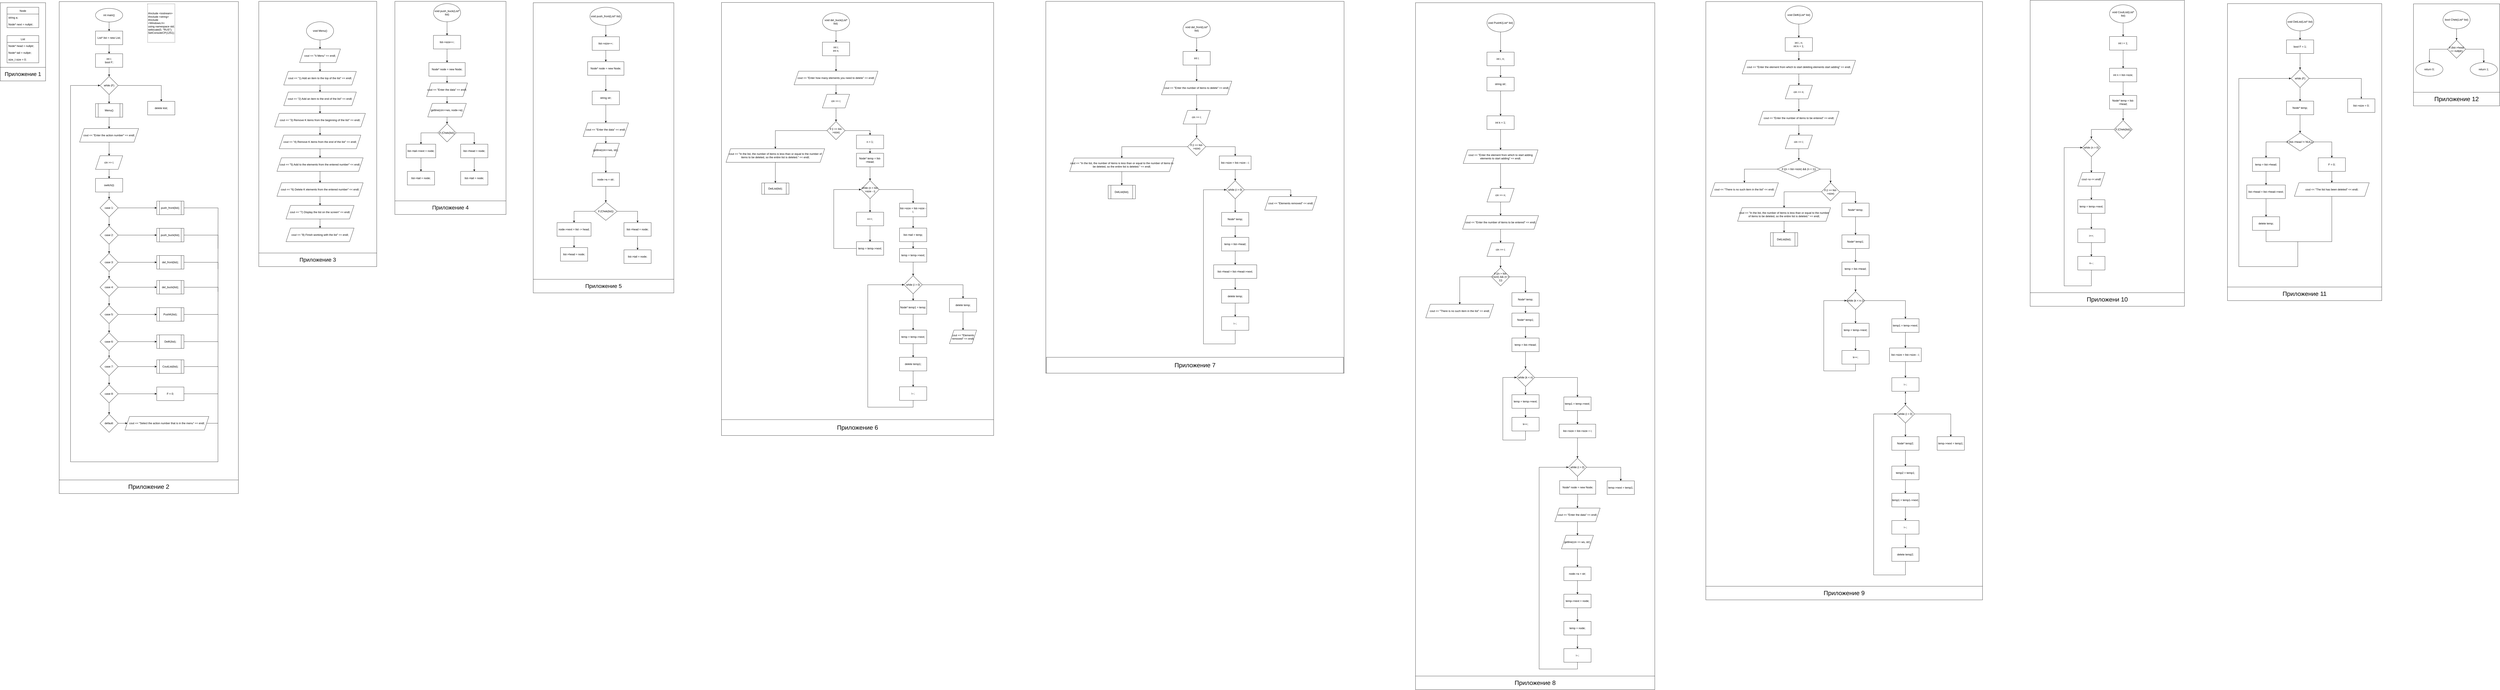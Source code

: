 <mxfile version="20.3.0" type="device"><diagram id="C5RBs43oDa-KdzZeNtuy" name="Page-1"><mxGraphModel dx="1865" dy="649" grid="1" gridSize="10" guides="1" tooltips="1" connect="1" arrows="1" fold="1" page="1" pageScale="1" pageWidth="827" pageHeight="1169" math="0" shadow="0"><root><mxCell id="WIyWlLk6GJQsqaUBKTNV-0"/><mxCell id="WIyWlLk6GJQsqaUBKTNV-1" parent="WIyWlLk6GJQsqaUBKTNV-0"/><mxCell id="SAeiqM0BZ2ieQtBBmwF4-33" value="" style="edgeStyle=orthogonalEdgeStyle;rounded=0;orthogonalLoop=1;jettySize=auto;html=1;entryX=0.5;entryY=0;entryDx=0;entryDy=0;" parent="WIyWlLk6GJQsqaUBKTNV-1" source="SAeiqM0BZ2ieQtBBmwF4-2" target="SAeiqM0BZ2ieQtBBmwF4-3" edge="1"><mxGeometry relative="1" as="geometry"/></mxCell><mxCell id="SAeiqM0BZ2ieQtBBmwF4-2" value="int main()" style="ellipse;whiteSpace=wrap;html=1;" parent="WIyWlLk6GJQsqaUBKTNV-1" vertex="1"><mxGeometry x="-40" y="346" width="120" height="60" as="geometry"/></mxCell><mxCell id="SAeiqM0BZ2ieQtBBmwF4-3" value="List* list = new List;" style="whiteSpace=wrap;html=1;" parent="WIyWlLk6GJQsqaUBKTNV-1" vertex="1"><mxGeometry x="-40" y="446" width="120" height="60" as="geometry"/></mxCell><mxCell id="SAeiqM0BZ2ieQtBBmwF4-35" style="edgeStyle=orthogonalEdgeStyle;rounded=0;orthogonalLoop=1;jettySize=auto;html=1;entryX=0.5;entryY=0;entryDx=0;entryDy=0;" parent="WIyWlLk6GJQsqaUBKTNV-1" source="SAeiqM0BZ2ieQtBBmwF4-4" target="SAeiqM0BZ2ieQtBBmwF4-5" edge="1"><mxGeometry relative="1" as="geometry"/></mxCell><mxCell id="SAeiqM0BZ2ieQtBBmwF4-4" value="int i;&lt;br&gt;bool F;" style="whiteSpace=wrap;html=1;" parent="WIyWlLk6GJQsqaUBKTNV-1" vertex="1"><mxGeometry x="-40" y="546" width="120" height="60" as="geometry"/></mxCell><mxCell id="SAeiqM0BZ2ieQtBBmwF4-36" style="edgeStyle=orthogonalEdgeStyle;rounded=0;orthogonalLoop=1;jettySize=auto;html=1;entryX=0.5;entryY=0;entryDx=0;entryDy=0;" parent="WIyWlLk6GJQsqaUBKTNV-1" source="SAeiqM0BZ2ieQtBBmwF4-5" target="SAeiqM0BZ2ieQtBBmwF4-6" edge="1"><mxGeometry relative="1" as="geometry"/></mxCell><mxCell id="SAeiqM0BZ2ieQtBBmwF4-69" style="edgeStyle=orthogonalEdgeStyle;rounded=0;orthogonalLoop=1;jettySize=auto;html=1;entryX=0.5;entryY=0;entryDx=0;entryDy=0;endArrow=classic;endFill=1;" parent="WIyWlLk6GJQsqaUBKTNV-1" source="SAeiqM0BZ2ieQtBBmwF4-5" target="SAeiqM0BZ2ieQtBBmwF4-30" edge="1"><mxGeometry relative="1" as="geometry"/></mxCell><mxCell id="SAeiqM0BZ2ieQtBBmwF4-5" value="while (F)" style="rhombus;whiteSpace=wrap;html=1;" parent="WIyWlLk6GJQsqaUBKTNV-1" vertex="1"><mxGeometry x="-20" y="646" width="80" height="80" as="geometry"/></mxCell><mxCell id="SAeiqM0BZ2ieQtBBmwF4-37" style="edgeStyle=orthogonalEdgeStyle;rounded=0;orthogonalLoop=1;jettySize=auto;html=1;entryX=0.5;entryY=0;entryDx=0;entryDy=0;" parent="WIyWlLk6GJQsqaUBKTNV-1" source="SAeiqM0BZ2ieQtBBmwF4-6" target="SAeiqM0BZ2ieQtBBmwF4-7" edge="1"><mxGeometry relative="1" as="geometry"/></mxCell><mxCell id="SAeiqM0BZ2ieQtBBmwF4-6" value="Menu()" style="shape=process;whiteSpace=wrap;html=1;backgroundOutline=1;" parent="WIyWlLk6GJQsqaUBKTNV-1" vertex="1"><mxGeometry x="-40" y="766" width="120" height="60" as="geometry"/></mxCell><mxCell id="SAeiqM0BZ2ieQtBBmwF4-39" style="edgeStyle=orthogonalEdgeStyle;rounded=0;orthogonalLoop=1;jettySize=auto;html=1;entryX=0.5;entryY=0;entryDx=0;entryDy=0;" parent="WIyWlLk6GJQsqaUBKTNV-1" source="SAeiqM0BZ2ieQtBBmwF4-7" target="SAeiqM0BZ2ieQtBBmwF4-8" edge="1"><mxGeometry relative="1" as="geometry"/></mxCell><mxCell id="SAeiqM0BZ2ieQtBBmwF4-7" value="cout &amp;lt;&amp;lt; &quot;Enter the action number&quot; &amp;lt;&amp;lt; endl;" style="shape=parallelogram;perimeter=parallelogramPerimeter;whiteSpace=wrap;html=1;fixedSize=1;" parent="WIyWlLk6GJQsqaUBKTNV-1" vertex="1"><mxGeometry x="-110" y="876" width="260" height="60" as="geometry"/></mxCell><mxCell id="SAeiqM0BZ2ieQtBBmwF4-40" style="edgeStyle=orthogonalEdgeStyle;rounded=0;orthogonalLoop=1;jettySize=auto;html=1;entryX=0.5;entryY=0;entryDx=0;entryDy=0;" parent="WIyWlLk6GJQsqaUBKTNV-1" source="SAeiqM0BZ2ieQtBBmwF4-8" target="SAeiqM0BZ2ieQtBBmwF4-9" edge="1"><mxGeometry relative="1" as="geometry"/></mxCell><mxCell id="SAeiqM0BZ2ieQtBBmwF4-8" value="cin &amp;gt;&amp;gt; i;" style="shape=parallelogram;perimeter=parallelogramPerimeter;whiteSpace=wrap;html=1;fixedSize=1;" parent="WIyWlLk6GJQsqaUBKTNV-1" vertex="1"><mxGeometry x="-40" y="996" width="120" height="60" as="geometry"/></mxCell><mxCell id="SAeiqM0BZ2ieQtBBmwF4-41" style="edgeStyle=orthogonalEdgeStyle;rounded=0;orthogonalLoop=1;jettySize=auto;html=1;entryX=0.5;entryY=0;entryDx=0;entryDy=0;" parent="WIyWlLk6GJQsqaUBKTNV-1" source="SAeiqM0BZ2ieQtBBmwF4-9" target="SAeiqM0BZ2ieQtBBmwF4-10" edge="1"><mxGeometry relative="1" as="geometry"/></mxCell><mxCell id="SAeiqM0BZ2ieQtBBmwF4-9" value="switch(i)" style="whiteSpace=wrap;html=1;" parent="WIyWlLk6GJQsqaUBKTNV-1" vertex="1"><mxGeometry x="-40" y="1096" width="120" height="60" as="geometry"/></mxCell><mxCell id="SAeiqM0BZ2ieQtBBmwF4-42" style="edgeStyle=orthogonalEdgeStyle;rounded=0;orthogonalLoop=1;jettySize=auto;html=1;entryX=0.5;entryY=0;entryDx=0;entryDy=0;" parent="WIyWlLk6GJQsqaUBKTNV-1" source="SAeiqM0BZ2ieQtBBmwF4-10" target="SAeiqM0BZ2ieQtBBmwF4-11" edge="1"><mxGeometry relative="1" as="geometry"/></mxCell><mxCell id="SAeiqM0BZ2ieQtBBmwF4-43" style="edgeStyle=orthogonalEdgeStyle;rounded=0;orthogonalLoop=1;jettySize=auto;html=1;entryX=0;entryY=0.5;entryDx=0;entryDy=0;" parent="WIyWlLk6GJQsqaUBKTNV-1" source="SAeiqM0BZ2ieQtBBmwF4-10" target="SAeiqM0BZ2ieQtBBmwF4-394" edge="1"><mxGeometry relative="1" as="geometry"><mxPoint x="215" y="1226" as="targetPoint"/></mxGeometry></mxCell><mxCell id="SAeiqM0BZ2ieQtBBmwF4-10" value="case 1:" style="rhombus;whiteSpace=wrap;html=1;" parent="WIyWlLk6GJQsqaUBKTNV-1" vertex="1"><mxGeometry x="-20" y="1186" width="80" height="80" as="geometry"/></mxCell><mxCell id="SAeiqM0BZ2ieQtBBmwF4-44" style="edgeStyle=orthogonalEdgeStyle;rounded=0;orthogonalLoop=1;jettySize=auto;html=1;entryX=0;entryY=0.5;entryDx=0;entryDy=0;" parent="WIyWlLk6GJQsqaUBKTNV-1" source="SAeiqM0BZ2ieQtBBmwF4-11" target="SAeiqM0BZ2ieQtBBmwF4-395" edge="1"><mxGeometry relative="1" as="geometry"><mxPoint x="210" y="1346" as="targetPoint"/></mxGeometry></mxCell><mxCell id="SAeiqM0BZ2ieQtBBmwF4-45" style="edgeStyle=orthogonalEdgeStyle;rounded=0;orthogonalLoop=1;jettySize=auto;html=1;entryX=0.5;entryY=0;entryDx=0;entryDy=0;" parent="WIyWlLk6GJQsqaUBKTNV-1" source="SAeiqM0BZ2ieQtBBmwF4-11" target="SAeiqM0BZ2ieQtBBmwF4-12" edge="1"><mxGeometry relative="1" as="geometry"/></mxCell><mxCell id="SAeiqM0BZ2ieQtBBmwF4-11" value="case 2:" style="rhombus;whiteSpace=wrap;html=1;" parent="WIyWlLk6GJQsqaUBKTNV-1" vertex="1"><mxGeometry x="-20" y="1306" width="80" height="80" as="geometry"/></mxCell><mxCell id="SAeiqM0BZ2ieQtBBmwF4-46" style="edgeStyle=orthogonalEdgeStyle;rounded=0;orthogonalLoop=1;jettySize=auto;html=1;entryX=0;entryY=0.5;entryDx=0;entryDy=0;" parent="WIyWlLk6GJQsqaUBKTNV-1" source="SAeiqM0BZ2ieQtBBmwF4-12" target="SAeiqM0BZ2ieQtBBmwF4-396" edge="1"><mxGeometry relative="1" as="geometry"><mxPoint x="215" y="1466" as="targetPoint"/></mxGeometry></mxCell><mxCell id="SAeiqM0BZ2ieQtBBmwF4-47" style="edgeStyle=orthogonalEdgeStyle;rounded=0;orthogonalLoop=1;jettySize=auto;html=1;entryX=0.5;entryY=0;entryDx=0;entryDy=0;" parent="WIyWlLk6GJQsqaUBKTNV-1" source="SAeiqM0BZ2ieQtBBmwF4-12" target="SAeiqM0BZ2ieQtBBmwF4-13" edge="1"><mxGeometry relative="1" as="geometry"/></mxCell><mxCell id="SAeiqM0BZ2ieQtBBmwF4-12" value="case 3:" style="rhombus;whiteSpace=wrap;html=1;" parent="WIyWlLk6GJQsqaUBKTNV-1" vertex="1"><mxGeometry x="-20" y="1426" width="80" height="80" as="geometry"/></mxCell><mxCell id="SAeiqM0BZ2ieQtBBmwF4-49" style="edgeStyle=orthogonalEdgeStyle;rounded=0;orthogonalLoop=1;jettySize=auto;html=1;entryX=0.5;entryY=0;entryDx=0;entryDy=0;" parent="WIyWlLk6GJQsqaUBKTNV-1" source="SAeiqM0BZ2ieQtBBmwF4-13" target="SAeiqM0BZ2ieQtBBmwF4-16" edge="1"><mxGeometry relative="1" as="geometry"/></mxCell><mxCell id="SAeiqM0BZ2ieQtBBmwF4-50" style="edgeStyle=orthogonalEdgeStyle;rounded=0;orthogonalLoop=1;jettySize=auto;html=1;entryX=0;entryY=0.5;entryDx=0;entryDy=0;" parent="WIyWlLk6GJQsqaUBKTNV-1" source="SAeiqM0BZ2ieQtBBmwF4-13" target="SAeiqM0BZ2ieQtBBmwF4-397" edge="1"><mxGeometry relative="1" as="geometry"><mxPoint x="215" y="1576" as="targetPoint"/></mxGeometry></mxCell><mxCell id="SAeiqM0BZ2ieQtBBmwF4-13" value="case 4:" style="rhombus;whiteSpace=wrap;html=1;" parent="WIyWlLk6GJQsqaUBKTNV-1" vertex="1"><mxGeometry x="-20" y="1536" width="80" height="80" as="geometry"/></mxCell><mxCell id="SAeiqM0BZ2ieQtBBmwF4-58" style="edgeStyle=orthogonalEdgeStyle;rounded=0;orthogonalLoop=1;jettySize=auto;html=1;entryX=0;entryY=0.5;entryDx=0;entryDy=0;" parent="WIyWlLk6GJQsqaUBKTNV-1" source="SAeiqM0BZ2ieQtBBmwF4-15" target="SAeiqM0BZ2ieQtBBmwF4-392" edge="1"><mxGeometry relative="1" as="geometry"><mxPoint x="110" y="2176" as="targetPoint"/></mxGeometry></mxCell><mxCell id="SAeiqM0BZ2ieQtBBmwF4-15" value="default:" style="rhombus;whiteSpace=wrap;html=1;" parent="WIyWlLk6GJQsqaUBKTNV-1" vertex="1"><mxGeometry x="-20" y="2136" width="80" height="80" as="geometry"/></mxCell><mxCell id="SAeiqM0BZ2ieQtBBmwF4-51" style="edgeStyle=orthogonalEdgeStyle;rounded=0;orthogonalLoop=1;jettySize=auto;html=1;entryX=0;entryY=0.5;entryDx=0;entryDy=0;" parent="WIyWlLk6GJQsqaUBKTNV-1" source="SAeiqM0BZ2ieQtBBmwF4-16" target="SAeiqM0BZ2ieQtBBmwF4-399" edge="1"><mxGeometry relative="1" as="geometry"><mxPoint x="215" y="1696" as="targetPoint"/></mxGeometry></mxCell><mxCell id="SAeiqM0BZ2ieQtBBmwF4-52" style="edgeStyle=orthogonalEdgeStyle;rounded=0;orthogonalLoop=1;jettySize=auto;html=1;entryX=0.5;entryY=0;entryDx=0;entryDy=0;" parent="WIyWlLk6GJQsqaUBKTNV-1" source="SAeiqM0BZ2ieQtBBmwF4-16" target="SAeiqM0BZ2ieQtBBmwF4-29" edge="1"><mxGeometry relative="1" as="geometry"/></mxCell><mxCell id="SAeiqM0BZ2ieQtBBmwF4-16" value="case 5:" style="rhombus;whiteSpace=wrap;html=1;" parent="WIyWlLk6GJQsqaUBKTNV-1" vertex="1"><mxGeometry x="-20" y="1656" width="80" height="80" as="geometry"/></mxCell><mxCell id="SAeiqM0BZ2ieQtBBmwF4-56" style="edgeStyle=orthogonalEdgeStyle;rounded=0;orthogonalLoop=1;jettySize=auto;html=1;entryX=0;entryY=0.5;entryDx=0;entryDy=0;" parent="WIyWlLk6GJQsqaUBKTNV-1" source="SAeiqM0BZ2ieQtBBmwF4-17" target="SAeiqM0BZ2ieQtBBmwF4-403" edge="1"><mxGeometry relative="1" as="geometry"><mxPoint x="230" y="2046" as="targetPoint"/></mxGeometry></mxCell><mxCell id="SAeiqM0BZ2ieQtBBmwF4-57" style="edgeStyle=orthogonalEdgeStyle;rounded=0;orthogonalLoop=1;jettySize=auto;html=1;" parent="WIyWlLk6GJQsqaUBKTNV-1" source="SAeiqM0BZ2ieQtBBmwF4-17" target="SAeiqM0BZ2ieQtBBmwF4-15" edge="1"><mxGeometry relative="1" as="geometry"/></mxCell><mxCell id="SAeiqM0BZ2ieQtBBmwF4-17" value="case 8:" style="rhombus;whiteSpace=wrap;html=1;" parent="WIyWlLk6GJQsqaUBKTNV-1" vertex="1"><mxGeometry x="-20" y="2006" width="80" height="80" as="geometry"/></mxCell><mxCell id="SAeiqM0BZ2ieQtBBmwF4-54" style="edgeStyle=orthogonalEdgeStyle;rounded=0;orthogonalLoop=1;jettySize=auto;html=1;entryX=0;entryY=0.5;entryDx=0;entryDy=0;" parent="WIyWlLk6GJQsqaUBKTNV-1" source="SAeiqM0BZ2ieQtBBmwF4-18" target="SAeiqM0BZ2ieQtBBmwF4-401" edge="1"><mxGeometry relative="1" as="geometry"><mxPoint x="215" y="1926" as="targetPoint"/></mxGeometry></mxCell><mxCell id="SAeiqM0BZ2ieQtBBmwF4-55" style="edgeStyle=orthogonalEdgeStyle;rounded=0;orthogonalLoop=1;jettySize=auto;html=1;entryX=0.5;entryY=0;entryDx=0;entryDy=0;" parent="WIyWlLk6GJQsqaUBKTNV-1" source="SAeiqM0BZ2ieQtBBmwF4-18" target="SAeiqM0BZ2ieQtBBmwF4-17" edge="1"><mxGeometry relative="1" as="geometry"/></mxCell><mxCell id="SAeiqM0BZ2ieQtBBmwF4-18" value="case 7:" style="rhombus;whiteSpace=wrap;html=1;" parent="WIyWlLk6GJQsqaUBKTNV-1" vertex="1"><mxGeometry x="-20" y="1886" width="80" height="80" as="geometry"/></mxCell><mxCell id="SAeiqM0BZ2ieQtBBmwF4-68" style="edgeStyle=orthogonalEdgeStyle;rounded=0;orthogonalLoop=1;jettySize=auto;html=1;endArrow=none;endFill=0;exitX=1;exitY=0.5;exitDx=0;exitDy=0;" parent="WIyWlLk6GJQsqaUBKTNV-1" source="SAeiqM0BZ2ieQtBBmwF4-394" edge="1"><mxGeometry relative="1" as="geometry"><mxPoint x="500" y="1406" as="targetPoint"/><mxPoint x="335" y="1226" as="sourcePoint"/></mxGeometry></mxCell><mxCell id="SAeiqM0BZ2ieQtBBmwF4-66" style="edgeStyle=orthogonalEdgeStyle;rounded=0;orthogonalLoop=1;jettySize=auto;html=1;endArrow=none;endFill=0;exitX=1;exitY=0.5;exitDx=0;exitDy=0;" parent="WIyWlLk6GJQsqaUBKTNV-1" source="SAeiqM0BZ2ieQtBBmwF4-395" edge="1"><mxGeometry relative="1" as="geometry"><mxPoint x="500" y="1496" as="targetPoint"/><mxPoint x="330" y="1346" as="sourcePoint"/></mxGeometry></mxCell><mxCell id="SAeiqM0BZ2ieQtBBmwF4-65" style="edgeStyle=orthogonalEdgeStyle;rounded=0;orthogonalLoop=1;jettySize=auto;html=1;endArrow=none;endFill=0;exitX=1;exitY=0.5;exitDx=0;exitDy=0;" parent="WIyWlLk6GJQsqaUBKTNV-1" source="SAeiqM0BZ2ieQtBBmwF4-396" edge="1"><mxGeometry relative="1" as="geometry"><mxPoint x="500" y="1596" as="targetPoint"/><mxPoint x="335" y="1466" as="sourcePoint"/></mxGeometry></mxCell><mxCell id="SAeiqM0BZ2ieQtBBmwF4-62" style="edgeStyle=orthogonalEdgeStyle;rounded=0;orthogonalLoop=1;jettySize=auto;html=1;endArrow=none;endFill=0;exitX=1;exitY=0.5;exitDx=0;exitDy=0;" parent="WIyWlLk6GJQsqaUBKTNV-1" source="SAeiqM0BZ2ieQtBBmwF4-400" edge="1"><mxGeometry relative="1" as="geometry"><mxPoint x="500" y="1926" as="targetPoint"/><mxPoint x="335" y="1816" as="sourcePoint"/></mxGeometry></mxCell><mxCell id="SAeiqM0BZ2ieQtBBmwF4-64" style="edgeStyle=orthogonalEdgeStyle;rounded=0;orthogonalLoop=1;jettySize=auto;html=1;endArrow=none;endFill=0;exitX=1;exitY=0.5;exitDx=0;exitDy=0;" parent="WIyWlLk6GJQsqaUBKTNV-1" source="SAeiqM0BZ2ieQtBBmwF4-397" edge="1"><mxGeometry relative="1" as="geometry"><mxPoint x="500" y="1696" as="targetPoint"/><mxPoint x="335" y="1576" as="sourcePoint"/></mxGeometry></mxCell><mxCell id="SAeiqM0BZ2ieQtBBmwF4-63" style="edgeStyle=orthogonalEdgeStyle;rounded=0;orthogonalLoop=1;jettySize=auto;html=1;endArrow=none;endFill=0;exitX=1;exitY=0.5;exitDx=0;exitDy=0;" parent="WIyWlLk6GJQsqaUBKTNV-1" source="SAeiqM0BZ2ieQtBBmwF4-399" edge="1"><mxGeometry relative="1" as="geometry"><mxPoint x="500" y="1816" as="targetPoint"/><mxPoint x="335" y="1696" as="sourcePoint"/></mxGeometry></mxCell><mxCell id="SAeiqM0BZ2ieQtBBmwF4-61" style="edgeStyle=orthogonalEdgeStyle;rounded=0;orthogonalLoop=1;jettySize=auto;html=1;endArrow=none;endFill=0;exitX=1;exitY=0.5;exitDx=0;exitDy=0;" parent="WIyWlLk6GJQsqaUBKTNV-1" source="SAeiqM0BZ2ieQtBBmwF4-401" edge="1"><mxGeometry relative="1" as="geometry"><mxPoint x="500" y="2046" as="targetPoint"/><mxPoint x="335" y="1926" as="sourcePoint"/></mxGeometry></mxCell><mxCell id="SAeiqM0BZ2ieQtBBmwF4-60" style="edgeStyle=orthogonalEdgeStyle;rounded=0;orthogonalLoop=1;jettySize=auto;html=1;endArrow=none;endFill=0;exitX=1;exitY=0.5;exitDx=0;exitDy=0;" parent="WIyWlLk6GJQsqaUBKTNV-1" source="SAeiqM0BZ2ieQtBBmwF4-403" edge="1"><mxGeometry relative="1" as="geometry"><mxPoint x="500" y="2176" as="targetPoint"/><mxPoint x="350" y="2046" as="sourcePoint"/><Array as="points"><mxPoint x="350" y="2046"/><mxPoint x="500" y="2046"/></Array></mxGeometry></mxCell><mxCell id="SAeiqM0BZ2ieQtBBmwF4-59" style="edgeStyle=orthogonalEdgeStyle;rounded=0;orthogonalLoop=1;jettySize=auto;html=1;entryX=0;entryY=0.5;entryDx=0;entryDy=0;exitX=1;exitY=0.5;exitDx=0;exitDy=0;" parent="WIyWlLk6GJQsqaUBKTNV-1" source="SAeiqM0BZ2ieQtBBmwF4-392" target="SAeiqM0BZ2ieQtBBmwF4-5" edge="1"><mxGeometry relative="1" as="geometry"><mxPoint x="300" y="2236" as="targetPoint"/><mxPoint x="230" y="2176" as="sourcePoint"/><Array as="points"><mxPoint x="500" y="2176"/><mxPoint x="500" y="2346"/><mxPoint x="-150" y="2346"/><mxPoint x="-150" y="686"/></Array></mxGeometry></mxCell><mxCell id="SAeiqM0BZ2ieQtBBmwF4-53" style="edgeStyle=orthogonalEdgeStyle;rounded=0;orthogonalLoop=1;jettySize=auto;html=1;entryX=0;entryY=0.5;entryDx=0;entryDy=0;" parent="WIyWlLk6GJQsqaUBKTNV-1" source="SAeiqM0BZ2ieQtBBmwF4-29" target="SAeiqM0BZ2ieQtBBmwF4-400" edge="1"><mxGeometry relative="1" as="geometry"><mxPoint x="215" y="1816" as="targetPoint"/></mxGeometry></mxCell><mxCell id="SAeiqM0BZ2ieQtBBmwF4-391" style="edgeStyle=orthogonalEdgeStyle;rounded=0;orthogonalLoop=1;jettySize=auto;html=1;entryX=0.5;entryY=0;entryDx=0;entryDy=0;endArrow=classicThin;endFill=1;" parent="WIyWlLk6GJQsqaUBKTNV-1" source="SAeiqM0BZ2ieQtBBmwF4-29" target="SAeiqM0BZ2ieQtBBmwF4-18" edge="1"><mxGeometry relative="1" as="geometry"/></mxCell><mxCell id="SAeiqM0BZ2ieQtBBmwF4-29" value="case 6:" style="rhombus;whiteSpace=wrap;html=1;" parent="WIyWlLk6GJQsqaUBKTNV-1" vertex="1"><mxGeometry x="-20" y="1776" width="80" height="80" as="geometry"/></mxCell><mxCell id="SAeiqM0BZ2ieQtBBmwF4-30" value="delete kist;" style="whiteSpace=wrap;html=1;" parent="WIyWlLk6GJQsqaUBKTNV-1" vertex="1"><mxGeometry x="190" y="756" width="120" height="60" as="geometry"/></mxCell><mxCell id="SAeiqM0BZ2ieQtBBmwF4-31" value="&lt;div&gt;#include &amp;lt;iostream&amp;gt;&lt;/div&gt;&lt;div&gt;#include &amp;lt;string&amp;gt;&lt;/div&gt;&lt;div&gt;#include &amp;lt;Windows.h&amp;gt;&lt;/div&gt;&lt;div&gt;using namespace std;&lt;/div&gt;&lt;div&gt;&lt;div&gt;&lt;span style=&quot;&quot;&gt;&#9;&lt;/span&gt;setlocale(0, &quot;RUS&quot;);&lt;/div&gt;&lt;div&gt;&lt;span style=&quot;&quot;&gt;&#9;&lt;/span&gt;SetConsoleCP(1251);&lt;/div&gt;&lt;/div&gt;" style="rounded=0;whiteSpace=wrap;html=1;dashed=1;align=left;" parent="WIyWlLk6GJQsqaUBKTNV-1" vertex="1"><mxGeometry x="190" y="326" width="120" height="170" as="geometry"/></mxCell><mxCell id="SAeiqM0BZ2ieQtBBmwF4-34" style="edgeStyle=orthogonalEdgeStyle;rounded=0;orthogonalLoop=1;jettySize=auto;html=1;entryX=0.5;entryY=0;entryDx=0;entryDy=0;exitX=0.5;exitY=1;exitDx=0;exitDy=0;" parent="WIyWlLk6GJQsqaUBKTNV-1" source="SAeiqM0BZ2ieQtBBmwF4-3" target="SAeiqM0BZ2ieQtBBmwF4-4" edge="1"><mxGeometry relative="1" as="geometry"><mxPoint x="20" y="546" as="sourcePoint"/></mxGeometry></mxCell><mxCell id="SAeiqM0BZ2ieQtBBmwF4-222" style="edgeStyle=orthogonalEdgeStyle;rounded=0;orthogonalLoop=1;jettySize=auto;html=1;entryX=0.5;entryY=0;entryDx=0;entryDy=0;endArrow=classic;endFill=1;" parent="WIyWlLk6GJQsqaUBKTNV-1" source="SAeiqM0BZ2ieQtBBmwF4-70" target="SAeiqM0BZ2ieQtBBmwF4-76" edge="1"><mxGeometry relative="1" as="geometry"/></mxCell><mxCell id="SAeiqM0BZ2ieQtBBmwF4-70" value="void Menu()" style="ellipse;whiteSpace=wrap;html=1;" parent="WIyWlLk6GJQsqaUBKTNV-1" vertex="1"><mxGeometry x="890" y="405" width="120" height="80" as="geometry"/></mxCell><mxCell id="SAeiqM0BZ2ieQtBBmwF4-71" value="cout &amp;lt;&amp;lt; &quot;8) Finish working with the list&quot; &amp;lt;&amp;lt; endl;" style="shape=parallelogram;perimeter=parallelogramPerimeter;whiteSpace=wrap;html=1;fixedSize=1;" parent="WIyWlLk6GJQsqaUBKTNV-1" vertex="1"><mxGeometry x="800" y="1315" width="300" height="60" as="geometry"/></mxCell><mxCell id="SAeiqM0BZ2ieQtBBmwF4-233" style="edgeStyle=orthogonalEdgeStyle;rounded=0;orthogonalLoop=1;jettySize=auto;html=1;entryX=0.5;entryY=0;entryDx=0;entryDy=0;endArrow=classic;endFill=1;" parent="WIyWlLk6GJQsqaUBKTNV-1" source="SAeiqM0BZ2ieQtBBmwF4-72" target="SAeiqM0BZ2ieQtBBmwF4-71" edge="1"><mxGeometry relative="1" as="geometry"/></mxCell><mxCell id="SAeiqM0BZ2ieQtBBmwF4-72" value="cout &amp;lt;&amp;lt; &quot;7) Display the list on the screen&quot; &amp;lt;&amp;lt; endl;" style="shape=parallelogram;perimeter=parallelogramPerimeter;whiteSpace=wrap;html=1;fixedSize=1;" parent="WIyWlLk6GJQsqaUBKTNV-1" vertex="1"><mxGeometry x="800" y="1215" width="300" height="60" as="geometry"/></mxCell><mxCell id="SAeiqM0BZ2ieQtBBmwF4-230" style="edgeStyle=orthogonalEdgeStyle;rounded=0;orthogonalLoop=1;jettySize=auto;html=1;entryX=0.5;entryY=0;entryDx=0;entryDy=0;endArrow=classic;endFill=1;" parent="WIyWlLk6GJQsqaUBKTNV-1" source="SAeiqM0BZ2ieQtBBmwF4-73" target="SAeiqM0BZ2ieQtBBmwF4-72" edge="1"><mxGeometry relative="1" as="geometry"/></mxCell><mxCell id="SAeiqM0BZ2ieQtBBmwF4-73" value="cout &amp;lt;&amp;lt; &quot;6) Delete K elements from the entered number&quot; &amp;lt;&amp;lt; endl;" style="shape=parallelogram;perimeter=parallelogramPerimeter;whiteSpace=wrap;html=1;fixedSize=1;" parent="WIyWlLk6GJQsqaUBKTNV-1" vertex="1"><mxGeometry x="760" y="1115" width="380" height="60" as="geometry"/></mxCell><mxCell id="SAeiqM0BZ2ieQtBBmwF4-229" style="edgeStyle=orthogonalEdgeStyle;rounded=0;orthogonalLoop=1;jettySize=auto;html=1;entryX=0.5;entryY=0;entryDx=0;entryDy=0;endArrow=classic;endFill=1;" parent="WIyWlLk6GJQsqaUBKTNV-1" source="SAeiqM0BZ2ieQtBBmwF4-74" target="SAeiqM0BZ2ieQtBBmwF4-73" edge="1"><mxGeometry relative="1" as="geometry"/></mxCell><mxCell id="SAeiqM0BZ2ieQtBBmwF4-74" value="cout &amp;lt;&amp;lt; &quot;5) Add to the elements from the entered number&quot; &amp;lt;&amp;lt; endl;" style="shape=parallelogram;perimeter=parallelogramPerimeter;whiteSpace=wrap;html=1;fixedSize=1;" parent="WIyWlLk6GJQsqaUBKTNV-1" vertex="1"><mxGeometry x="760" y="1005" width="380" height="60" as="geometry"/></mxCell><mxCell id="SAeiqM0BZ2ieQtBBmwF4-228" style="edgeStyle=orthogonalEdgeStyle;rounded=0;orthogonalLoop=1;jettySize=auto;html=1;entryX=0.5;entryY=0;entryDx=0;entryDy=0;endArrow=classic;endFill=1;" parent="WIyWlLk6GJQsqaUBKTNV-1" source="SAeiqM0BZ2ieQtBBmwF4-75" target="SAeiqM0BZ2ieQtBBmwF4-74" edge="1"><mxGeometry relative="1" as="geometry"/></mxCell><mxCell id="SAeiqM0BZ2ieQtBBmwF4-75" value="cout &lt;&lt; &quot;4) Remove K items from the end of the list&quot; &lt;&lt; endl;" style="shape=parallelogram;perimeter=parallelogramPerimeter;whiteSpace=wrap;html=1;fixedSize=1;" parent="WIyWlLk6GJQsqaUBKTNV-1" vertex="1"><mxGeometry x="770" y="905" width="360" height="60" as="geometry"/></mxCell><mxCell id="SAeiqM0BZ2ieQtBBmwF4-223" style="edgeStyle=orthogonalEdgeStyle;rounded=0;orthogonalLoop=1;jettySize=auto;html=1;entryX=0.5;entryY=0;entryDx=0;entryDy=0;endArrow=classic;endFill=1;" parent="WIyWlLk6GJQsqaUBKTNV-1" source="SAeiqM0BZ2ieQtBBmwF4-76" target="SAeiqM0BZ2ieQtBBmwF4-77" edge="1"><mxGeometry relative="1" as="geometry"/></mxCell><mxCell id="SAeiqM0BZ2ieQtBBmwF4-76" value="&lt;span style=&quot;&quot;&gt;&#9;&lt;/span&gt;cout &amp;lt;&amp;lt; &quot;\t Menu&quot; &amp;lt;&amp;lt; endl;" style="shape=parallelogram;perimeter=parallelogramPerimeter;whiteSpace=wrap;html=1;fixedSize=1;" parent="WIyWlLk6GJQsqaUBKTNV-1" vertex="1"><mxGeometry x="860" y="525" width="180" height="60" as="geometry"/></mxCell><mxCell id="SAeiqM0BZ2ieQtBBmwF4-224" style="edgeStyle=orthogonalEdgeStyle;rounded=0;orthogonalLoop=1;jettySize=auto;html=1;entryX=0.5;entryY=0;entryDx=0;entryDy=0;endArrow=classic;endFill=1;" parent="WIyWlLk6GJQsqaUBKTNV-1" source="SAeiqM0BZ2ieQtBBmwF4-77" target="SAeiqM0BZ2ieQtBBmwF4-78" edge="1"><mxGeometry relative="1" as="geometry"/></mxCell><mxCell id="SAeiqM0BZ2ieQtBBmwF4-77" value="cout &amp;lt;&amp;lt; &quot;1) Add an item to the top of the list&quot; &amp;lt;&amp;lt; endl;" style="shape=parallelogram;perimeter=parallelogramPerimeter;whiteSpace=wrap;html=1;fixedSize=1;" parent="WIyWlLk6GJQsqaUBKTNV-1" vertex="1"><mxGeometry x="790" y="624" width="320" height="60" as="geometry"/></mxCell><mxCell id="SAeiqM0BZ2ieQtBBmwF4-226" style="edgeStyle=orthogonalEdgeStyle;rounded=0;orthogonalLoop=1;jettySize=auto;html=1;entryX=0.5;entryY=0;entryDx=0;entryDy=0;endArrow=classic;endFill=1;" parent="WIyWlLk6GJQsqaUBKTNV-1" source="SAeiqM0BZ2ieQtBBmwF4-78" target="SAeiqM0BZ2ieQtBBmwF4-79" edge="1"><mxGeometry relative="1" as="geometry"/></mxCell><mxCell id="SAeiqM0BZ2ieQtBBmwF4-78" value="cout &amp;lt;&amp;lt; &quot;2) Add an item to the end of the list&quot; &amp;lt;&amp;lt; endl;" style="shape=parallelogram;perimeter=parallelogramPerimeter;whiteSpace=wrap;html=1;fixedSize=1;" parent="WIyWlLk6GJQsqaUBKTNV-1" vertex="1"><mxGeometry x="790" y="715" width="320" height="60" as="geometry"/></mxCell><mxCell id="SAeiqM0BZ2ieQtBBmwF4-227" style="edgeStyle=orthogonalEdgeStyle;rounded=0;orthogonalLoop=1;jettySize=auto;html=1;entryX=0.5;entryY=0;entryDx=0;entryDy=0;endArrow=classic;endFill=1;" parent="WIyWlLk6GJQsqaUBKTNV-1" source="SAeiqM0BZ2ieQtBBmwF4-79" target="SAeiqM0BZ2ieQtBBmwF4-75" edge="1"><mxGeometry relative="1" as="geometry"/></mxCell><mxCell id="SAeiqM0BZ2ieQtBBmwF4-79" value="cout &amp;lt;&amp;lt; &quot;3) Remove K items from the beginning of the list&quot; &amp;lt;&amp;lt; endl;" style="shape=parallelogram;perimeter=parallelogramPerimeter;whiteSpace=wrap;html=1;fixedSize=1;" parent="WIyWlLk6GJQsqaUBKTNV-1" vertex="1"><mxGeometry x="750" y="809" width="400" height="60" as="geometry"/></mxCell><mxCell id="SAeiqM0BZ2ieQtBBmwF4-234" style="edgeStyle=orthogonalEdgeStyle;rounded=0;orthogonalLoop=1;jettySize=auto;html=1;entryX=0.5;entryY=0;entryDx=0;entryDy=0;endArrow=classic;endFill=1;" parent="WIyWlLk6GJQsqaUBKTNV-1" source="SAeiqM0BZ2ieQtBBmwF4-80" target="SAeiqM0BZ2ieQtBBmwF4-81" edge="1"><mxGeometry relative="1" as="geometry"/></mxCell><mxCell id="SAeiqM0BZ2ieQtBBmwF4-80" value="void push_buck(List* list)" style="ellipse;whiteSpace=wrap;html=1;" parent="WIyWlLk6GJQsqaUBKTNV-1" vertex="1"><mxGeometry x="1450" y="325" width="120" height="80" as="geometry"/></mxCell><mxCell id="SAeiqM0BZ2ieQtBBmwF4-235" style="edgeStyle=orthogonalEdgeStyle;rounded=0;orthogonalLoop=1;jettySize=auto;html=1;entryX=0.5;entryY=0;entryDx=0;entryDy=0;endArrow=classic;endFill=1;" parent="WIyWlLk6GJQsqaUBKTNV-1" source="SAeiqM0BZ2ieQtBBmwF4-81" target="SAeiqM0BZ2ieQtBBmwF4-82" edge="1"><mxGeometry relative="1" as="geometry"/></mxCell><mxCell id="SAeiqM0BZ2ieQtBBmwF4-81" value="list-&amp;gt;size++;" style="rounded=0;whiteSpace=wrap;html=1;" parent="WIyWlLk6GJQsqaUBKTNV-1" vertex="1"><mxGeometry x="1450" y="465" width="120" height="60" as="geometry"/></mxCell><mxCell id="SAeiqM0BZ2ieQtBBmwF4-236" style="edgeStyle=orthogonalEdgeStyle;rounded=0;orthogonalLoop=1;jettySize=auto;html=1;entryX=0.5;entryY=0;entryDx=0;entryDy=0;endArrow=classic;endFill=1;" parent="WIyWlLk6GJQsqaUBKTNV-1" source="SAeiqM0BZ2ieQtBBmwF4-82" target="SAeiqM0BZ2ieQtBBmwF4-83" edge="1"><mxGeometry relative="1" as="geometry"/></mxCell><mxCell id="SAeiqM0BZ2ieQtBBmwF4-82" value="Node* node = new Node;" style="rounded=0;whiteSpace=wrap;html=1;" parent="WIyWlLk6GJQsqaUBKTNV-1" vertex="1"><mxGeometry x="1430" y="585" width="160" height="60" as="geometry"/></mxCell><mxCell id="SAeiqM0BZ2ieQtBBmwF4-237" style="edgeStyle=orthogonalEdgeStyle;rounded=0;orthogonalLoop=1;jettySize=auto;html=1;endArrow=classic;endFill=1;entryX=0.5;entryY=0;entryDx=0;entryDy=0;" parent="WIyWlLk6GJQsqaUBKTNV-1" source="SAeiqM0BZ2ieQtBBmwF4-83" target="SAeiqM0BZ2ieQtBBmwF4-85" edge="1"><mxGeometry relative="1" as="geometry"><mxPoint x="1520" y="805" as="targetPoint"/></mxGeometry></mxCell><mxCell id="SAeiqM0BZ2ieQtBBmwF4-83" value="cout &amp;lt;&amp;lt; &quot;Enter the data&quot; &amp;lt;&amp;lt; endl;" style="shape=parallelogram;perimeter=parallelogramPerimeter;whiteSpace=wrap;html=1;fixedSize=1;" parent="WIyWlLk6GJQsqaUBKTNV-1" vertex="1"><mxGeometry x="1420" y="675" width="180" height="60" as="geometry"/></mxCell><mxCell id="SAeiqM0BZ2ieQtBBmwF4-239" style="edgeStyle=orthogonalEdgeStyle;rounded=0;orthogonalLoop=1;jettySize=auto;html=1;entryX=0.5;entryY=0;entryDx=0;entryDy=0;endArrow=classic;endFill=1;" parent="WIyWlLk6GJQsqaUBKTNV-1" source="SAeiqM0BZ2ieQtBBmwF4-84" target="SAeiqM0BZ2ieQtBBmwF4-86" edge="1"><mxGeometry relative="1" as="geometry"/></mxCell><mxCell id="SAeiqM0BZ2ieQtBBmwF4-241" style="edgeStyle=orthogonalEdgeStyle;rounded=0;orthogonalLoop=1;jettySize=auto;html=1;entryX=0.5;entryY=0;entryDx=0;entryDy=0;endArrow=classic;endFill=1;" parent="WIyWlLk6GJQsqaUBKTNV-1" source="SAeiqM0BZ2ieQtBBmwF4-84" target="SAeiqM0BZ2ieQtBBmwF4-88" edge="1"><mxGeometry relative="1" as="geometry"/></mxCell><mxCell id="SAeiqM0BZ2ieQtBBmwF4-84" value="if (Chek(list))" style="rhombus;whiteSpace=wrap;html=1;" parent="WIyWlLk6GJQsqaUBKTNV-1" vertex="1"><mxGeometry x="1470" y="855" width="80" height="80" as="geometry"/></mxCell><mxCell id="SAeiqM0BZ2ieQtBBmwF4-238" style="edgeStyle=orthogonalEdgeStyle;rounded=0;orthogonalLoop=1;jettySize=auto;html=1;entryX=0.5;entryY=0;entryDx=0;entryDy=0;endArrow=classic;endFill=1;" parent="WIyWlLk6GJQsqaUBKTNV-1" source="SAeiqM0BZ2ieQtBBmwF4-85" target="SAeiqM0BZ2ieQtBBmwF4-84" edge="1"><mxGeometry relative="1" as="geometry"/></mxCell><mxCell id="SAeiqM0BZ2ieQtBBmwF4-85" value="getline(cin&amp;gt;&amp;gt;ws, node-&amp;gt;a);" style="shape=parallelogram;perimeter=parallelogramPerimeter;whiteSpace=wrap;html=1;fixedSize=1;" parent="WIyWlLk6GJQsqaUBKTNV-1" vertex="1"><mxGeometry x="1425" y="765" width="170" height="60" as="geometry"/></mxCell><mxCell id="SAeiqM0BZ2ieQtBBmwF4-240" style="edgeStyle=orthogonalEdgeStyle;rounded=0;orthogonalLoop=1;jettySize=auto;html=1;entryX=0.5;entryY=0;entryDx=0;entryDy=0;endArrow=classic;endFill=1;" parent="WIyWlLk6GJQsqaUBKTNV-1" source="SAeiqM0BZ2ieQtBBmwF4-86" target="SAeiqM0BZ2ieQtBBmwF4-87" edge="1"><mxGeometry relative="1" as="geometry"/></mxCell><mxCell id="SAeiqM0BZ2ieQtBBmwF4-86" value="list-&amp;gt;tail-&amp;gt;next = node;" style="rounded=0;whiteSpace=wrap;html=1;" parent="WIyWlLk6GJQsqaUBKTNV-1" vertex="1"><mxGeometry x="1330" y="945" width="130" height="60" as="geometry"/></mxCell><mxCell id="SAeiqM0BZ2ieQtBBmwF4-87" value="list-&amp;gt;tail = node;" style="rounded=0;whiteSpace=wrap;html=1;" parent="WIyWlLk6GJQsqaUBKTNV-1" vertex="1"><mxGeometry x="1335" y="1065" width="120" height="60" as="geometry"/></mxCell><mxCell id="SAeiqM0BZ2ieQtBBmwF4-242" style="edgeStyle=orthogonalEdgeStyle;rounded=0;orthogonalLoop=1;jettySize=auto;html=1;entryX=0.5;entryY=0;entryDx=0;entryDy=0;endArrow=classic;endFill=1;" parent="WIyWlLk6GJQsqaUBKTNV-1" source="SAeiqM0BZ2ieQtBBmwF4-88" target="SAeiqM0BZ2ieQtBBmwF4-89" edge="1"><mxGeometry relative="1" as="geometry"/></mxCell><mxCell id="SAeiqM0BZ2ieQtBBmwF4-88" value="list-&amp;gt;head = node;" style="rounded=0;whiteSpace=wrap;html=1;" parent="WIyWlLk6GJQsqaUBKTNV-1" vertex="1"><mxGeometry x="1570" y="945" width="120" height="60" as="geometry"/></mxCell><mxCell id="SAeiqM0BZ2ieQtBBmwF4-89" value="list-&amp;gt;tail = node;" style="rounded=0;whiteSpace=wrap;html=1;" parent="WIyWlLk6GJQsqaUBKTNV-1" vertex="1"><mxGeometry x="1570" y="1065" width="120" height="60" as="geometry"/></mxCell><mxCell id="SAeiqM0BZ2ieQtBBmwF4-243" style="edgeStyle=orthogonalEdgeStyle;rounded=0;orthogonalLoop=1;jettySize=auto;html=1;entryX=0.5;entryY=0;entryDx=0;entryDy=0;endArrow=classic;endFill=1;" parent="WIyWlLk6GJQsqaUBKTNV-1" source="SAeiqM0BZ2ieQtBBmwF4-90" target="SAeiqM0BZ2ieQtBBmwF4-91" edge="1"><mxGeometry relative="1" as="geometry"/></mxCell><mxCell id="SAeiqM0BZ2ieQtBBmwF4-90" value="void del_buck(List* list)&amp;nbsp;" style="ellipse;whiteSpace=wrap;html=1;" parent="WIyWlLk6GJQsqaUBKTNV-1" vertex="1"><mxGeometry x="3165" y="365" width="120" height="80" as="geometry"/></mxCell><mxCell id="SAeiqM0BZ2ieQtBBmwF4-244" style="edgeStyle=orthogonalEdgeStyle;rounded=0;orthogonalLoop=1;jettySize=auto;html=1;entryX=0.5;entryY=0;entryDx=0;entryDy=0;endArrow=classic;endFill=1;" parent="WIyWlLk6GJQsqaUBKTNV-1" source="SAeiqM0BZ2ieQtBBmwF4-91" target="SAeiqM0BZ2ieQtBBmwF4-92" edge="1"><mxGeometry relative="1" as="geometry"/></mxCell><mxCell id="SAeiqM0BZ2ieQtBBmwF4-91" value="&lt;div&gt;&lt;span style=&quot;&quot;&gt;&#9;&lt;/span&gt;int i;&lt;/div&gt;&lt;div&gt;&lt;span style=&quot;&quot;&gt;&#9;&lt;/span&gt;int n;&lt;/div&gt;" style="rounded=0;whiteSpace=wrap;html=1;" parent="WIyWlLk6GJQsqaUBKTNV-1" vertex="1"><mxGeometry x="3165" y="495" width="120" height="60" as="geometry"/></mxCell><mxCell id="SAeiqM0BZ2ieQtBBmwF4-245" style="edgeStyle=orthogonalEdgeStyle;rounded=0;orthogonalLoop=1;jettySize=auto;html=1;entryX=0.5;entryY=0;entryDx=0;entryDy=0;endArrow=classic;endFill=1;" parent="WIyWlLk6GJQsqaUBKTNV-1" source="SAeiqM0BZ2ieQtBBmwF4-92" target="SAeiqM0BZ2ieQtBBmwF4-93" edge="1"><mxGeometry relative="1" as="geometry"/></mxCell><mxCell id="SAeiqM0BZ2ieQtBBmwF4-92" value="cout &lt;&lt; &quot;Enter how many elements you need to delete&quot; &lt;&lt; endl;" style="shape=parallelogram;perimeter=parallelogramPerimeter;whiteSpace=wrap;html=1;fixedSize=1;" parent="WIyWlLk6GJQsqaUBKTNV-1" vertex="1"><mxGeometry x="3040" y="623" width="370" height="60" as="geometry"/></mxCell><mxCell id="SAeiqM0BZ2ieQtBBmwF4-246" style="edgeStyle=orthogonalEdgeStyle;rounded=0;orthogonalLoop=1;jettySize=auto;html=1;entryX=0.5;entryY=0;entryDx=0;entryDy=0;endArrow=classic;endFill=1;" parent="WIyWlLk6GJQsqaUBKTNV-1" source="SAeiqM0BZ2ieQtBBmwF4-93" target="SAeiqM0BZ2ieQtBBmwF4-94" edge="1"><mxGeometry relative="1" as="geometry"/></mxCell><mxCell id="SAeiqM0BZ2ieQtBBmwF4-93" value="&lt;span style=&quot;&quot;&gt;&#9;&lt;/span&gt;cin &amp;gt;&amp;gt; i;" style="shape=parallelogram;perimeter=parallelogramPerimeter;whiteSpace=wrap;html=1;fixedSize=1;" parent="WIyWlLk6GJQsqaUBKTNV-1" vertex="1"><mxGeometry x="3165" y="725" width="120" height="60" as="geometry"/></mxCell><mxCell id="SAeiqM0BZ2ieQtBBmwF4-247" style="edgeStyle=orthogonalEdgeStyle;rounded=0;orthogonalLoop=1;jettySize=auto;html=1;entryX=0.5;entryY=0;entryDx=0;entryDy=0;endArrow=classic;endFill=1;" parent="WIyWlLk6GJQsqaUBKTNV-1" source="SAeiqM0BZ2ieQtBBmwF4-94" target="SAeiqM0BZ2ieQtBBmwF4-95" edge="1"><mxGeometry relative="1" as="geometry"/></mxCell><mxCell id="SAeiqM0BZ2ieQtBBmwF4-249" style="edgeStyle=orthogonalEdgeStyle;rounded=0;orthogonalLoop=1;jettySize=auto;html=1;entryX=0.5;entryY=0;entryDx=0;entryDy=0;endArrow=classic;endFill=1;" parent="WIyWlLk6GJQsqaUBKTNV-1" source="SAeiqM0BZ2ieQtBBmwF4-94" target="SAeiqM0BZ2ieQtBBmwF4-98" edge="1"><mxGeometry relative="1" as="geometry"/></mxCell><mxCell id="SAeiqM0BZ2ieQtBBmwF4-94" value="&lt;span style=&quot;&quot;&gt;&#9;&lt;/span&gt;if (i &amp;gt;= list-&amp;gt;size)" style="rhombus;whiteSpace=wrap;html=1;" parent="WIyWlLk6GJQsqaUBKTNV-1" vertex="1"><mxGeometry x="3185" y="845" width="80" height="80" as="geometry"/></mxCell><mxCell id="SAeiqM0BZ2ieQtBBmwF4-248" style="edgeStyle=orthogonalEdgeStyle;rounded=0;orthogonalLoop=1;jettySize=auto;html=1;exitX=0.5;exitY=1;exitDx=0;exitDy=0;endArrow=classic;endFill=1;entryX=0.5;entryY=0;entryDx=0;entryDy=0;" parent="WIyWlLk6GJQsqaUBKTNV-1" source="SAeiqM0BZ2ieQtBBmwF4-95" target="SAeiqM0BZ2ieQtBBmwF4-97" edge="1"><mxGeometry relative="1" as="geometry"><mxPoint x="3115" y="1055" as="targetPoint"/></mxGeometry></mxCell><mxCell id="SAeiqM0BZ2ieQtBBmwF4-95" value="cout &amp;lt;&amp;lt; &quot;In the list, the number of items is less than or equal to the number of items to be deleted, so the entire list is deleted.&quot; &amp;lt;&amp;lt; endl;" style="shape=parallelogram;perimeter=parallelogramPerimeter;whiteSpace=wrap;html=1;fixedSize=1;" parent="WIyWlLk6GJQsqaUBKTNV-1" vertex="1"><mxGeometry x="2740" y="965" width="435" height="60" as="geometry"/></mxCell><mxCell id="SAeiqM0BZ2ieQtBBmwF4-97" value="DelList(list);" style="shape=process;whiteSpace=wrap;html=1;backgroundOutline=1;" parent="WIyWlLk6GJQsqaUBKTNV-1" vertex="1"><mxGeometry x="2897.5" y="1116" width="120" height="50" as="geometry"/></mxCell><mxCell id="SAeiqM0BZ2ieQtBBmwF4-250" style="edgeStyle=orthogonalEdgeStyle;rounded=0;orthogonalLoop=1;jettySize=auto;html=1;entryX=0.5;entryY=0;entryDx=0;entryDy=0;endArrow=classic;endFill=1;" parent="WIyWlLk6GJQsqaUBKTNV-1" source="SAeiqM0BZ2ieQtBBmwF4-98" target="SAeiqM0BZ2ieQtBBmwF4-99" edge="1"><mxGeometry relative="1" as="geometry"/></mxCell><mxCell id="SAeiqM0BZ2ieQtBBmwF4-98" value="n = 1;" style="rounded=0;whiteSpace=wrap;html=1;" parent="WIyWlLk6GJQsqaUBKTNV-1" vertex="1"><mxGeometry x="3315" y="905" width="120" height="60" as="geometry"/></mxCell><mxCell id="SAeiqM0BZ2ieQtBBmwF4-251" style="edgeStyle=orthogonalEdgeStyle;rounded=0;orthogonalLoop=1;jettySize=auto;html=1;entryX=0.5;entryY=0;entryDx=0;entryDy=0;endArrow=classic;endFill=1;" parent="WIyWlLk6GJQsqaUBKTNV-1" source="SAeiqM0BZ2ieQtBBmwF4-99" target="SAeiqM0BZ2ieQtBBmwF4-100" edge="1"><mxGeometry relative="1" as="geometry"/></mxCell><mxCell id="SAeiqM0BZ2ieQtBBmwF4-99" value="Node* temp = list-&amp;gt;head;" style="rounded=0;whiteSpace=wrap;html=1;" parent="WIyWlLk6GJQsqaUBKTNV-1" vertex="1"><mxGeometry x="3315" y="985" width="120" height="60" as="geometry"/></mxCell><mxCell id="SAeiqM0BZ2ieQtBBmwF4-252" style="edgeStyle=orthogonalEdgeStyle;rounded=0;orthogonalLoop=1;jettySize=auto;html=1;entryX=0.5;entryY=0;entryDx=0;entryDy=0;endArrow=classic;endFill=1;" parent="WIyWlLk6GJQsqaUBKTNV-1" source="SAeiqM0BZ2ieQtBBmwF4-100" target="SAeiqM0BZ2ieQtBBmwF4-101" edge="1"><mxGeometry relative="1" as="geometry"/></mxCell><mxCell id="SAeiqM0BZ2ieQtBBmwF4-255" style="edgeStyle=orthogonalEdgeStyle;rounded=0;orthogonalLoop=1;jettySize=auto;html=1;entryX=0.5;entryY=0;entryDx=0;entryDy=0;endArrow=classic;endFill=1;" parent="WIyWlLk6GJQsqaUBKTNV-1" source="SAeiqM0BZ2ieQtBBmwF4-100" target="SAeiqM0BZ2ieQtBBmwF4-103" edge="1"><mxGeometry relative="1" as="geometry"/></mxCell><mxCell id="SAeiqM0BZ2ieQtBBmwF4-100" value="while (n &amp;lt; list-&amp;gt;size - i)" style="rhombus;whiteSpace=wrap;html=1;" parent="WIyWlLk6GJQsqaUBKTNV-1" vertex="1"><mxGeometry x="3335" y="1105" width="80" height="80" as="geometry"/></mxCell><mxCell id="SAeiqM0BZ2ieQtBBmwF4-253" style="edgeStyle=orthogonalEdgeStyle;rounded=0;orthogonalLoop=1;jettySize=auto;html=1;entryX=0.5;entryY=0;entryDx=0;entryDy=0;endArrow=classic;endFill=1;" parent="WIyWlLk6GJQsqaUBKTNV-1" source="SAeiqM0BZ2ieQtBBmwF4-101" target="SAeiqM0BZ2ieQtBBmwF4-102" edge="1"><mxGeometry relative="1" as="geometry"/></mxCell><mxCell id="SAeiqM0BZ2ieQtBBmwF4-101" value="n++;" style="rounded=0;whiteSpace=wrap;html=1;" parent="WIyWlLk6GJQsqaUBKTNV-1" vertex="1"><mxGeometry x="3315" y="1245" width="120" height="60" as="geometry"/></mxCell><mxCell id="SAeiqM0BZ2ieQtBBmwF4-254" style="edgeStyle=orthogonalEdgeStyle;rounded=0;orthogonalLoop=1;jettySize=auto;html=1;entryX=0;entryY=0.5;entryDx=0;entryDy=0;endArrow=classic;endFill=1;" parent="WIyWlLk6GJQsqaUBKTNV-1" source="SAeiqM0BZ2ieQtBBmwF4-102" target="SAeiqM0BZ2ieQtBBmwF4-100" edge="1"><mxGeometry relative="1" as="geometry"><Array as="points"><mxPoint x="3215" y="1405"/><mxPoint x="3215" y="1145"/></Array></mxGeometry></mxCell><mxCell id="SAeiqM0BZ2ieQtBBmwF4-102" value="temp = temp-&amp;gt;next;" style="rounded=0;whiteSpace=wrap;html=1;" parent="WIyWlLk6GJQsqaUBKTNV-1" vertex="1"><mxGeometry x="3315" y="1375" width="120" height="60" as="geometry"/></mxCell><mxCell id="SAeiqM0BZ2ieQtBBmwF4-256" style="edgeStyle=orthogonalEdgeStyle;rounded=0;orthogonalLoop=1;jettySize=auto;html=1;entryX=0.5;entryY=0;entryDx=0;entryDy=0;endArrow=classic;endFill=1;" parent="WIyWlLk6GJQsqaUBKTNV-1" source="SAeiqM0BZ2ieQtBBmwF4-103" target="SAeiqM0BZ2ieQtBBmwF4-104" edge="1"><mxGeometry relative="1" as="geometry"/></mxCell><mxCell id="SAeiqM0BZ2ieQtBBmwF4-103" value="list-&amp;gt;size = list-&amp;gt;size - i;" style="whiteSpace=wrap;html=1;" parent="WIyWlLk6GJQsqaUBKTNV-1" vertex="1"><mxGeometry x="3505" y="1205" width="120" height="60" as="geometry"/></mxCell><mxCell id="SAeiqM0BZ2ieQtBBmwF4-257" style="edgeStyle=orthogonalEdgeStyle;rounded=0;orthogonalLoop=1;jettySize=auto;html=1;entryX=0.5;entryY=0;entryDx=0;entryDy=0;endArrow=classic;endFill=1;" parent="WIyWlLk6GJQsqaUBKTNV-1" source="SAeiqM0BZ2ieQtBBmwF4-104" target="SAeiqM0BZ2ieQtBBmwF4-105" edge="1"><mxGeometry relative="1" as="geometry"/></mxCell><mxCell id="SAeiqM0BZ2ieQtBBmwF4-104" value="list-&amp;gt;tail = temp;" style="whiteSpace=wrap;html=1;" parent="WIyWlLk6GJQsqaUBKTNV-1" vertex="1"><mxGeometry x="3505" y="1315" width="120" height="60" as="geometry"/></mxCell><mxCell id="SAeiqM0BZ2ieQtBBmwF4-258" style="edgeStyle=orthogonalEdgeStyle;rounded=0;orthogonalLoop=1;jettySize=auto;html=1;entryX=0.5;entryY=0;entryDx=0;entryDy=0;endArrow=classic;endFill=1;" parent="WIyWlLk6GJQsqaUBKTNV-1" source="SAeiqM0BZ2ieQtBBmwF4-105" target="SAeiqM0BZ2ieQtBBmwF4-106" edge="1"><mxGeometry relative="1" as="geometry"/></mxCell><mxCell id="SAeiqM0BZ2ieQtBBmwF4-105" value="temp = temp-&amp;gt;next;" style="whiteSpace=wrap;html=1;" parent="WIyWlLk6GJQsqaUBKTNV-1" vertex="1"><mxGeometry x="3505" y="1405" width="120" height="60" as="geometry"/></mxCell><mxCell id="SAeiqM0BZ2ieQtBBmwF4-259" style="edgeStyle=orthogonalEdgeStyle;rounded=0;orthogonalLoop=1;jettySize=auto;html=1;entryX=0.5;entryY=0;entryDx=0;entryDy=0;endArrow=classic;endFill=1;" parent="WIyWlLk6GJQsqaUBKTNV-1" source="SAeiqM0BZ2ieQtBBmwF4-106" target="SAeiqM0BZ2ieQtBBmwF4-107" edge="1"><mxGeometry relative="1" as="geometry"/></mxCell><mxCell id="SAeiqM0BZ2ieQtBBmwF4-264" style="edgeStyle=orthogonalEdgeStyle;rounded=0;orthogonalLoop=1;jettySize=auto;html=1;entryX=0.5;entryY=0;entryDx=0;entryDy=0;endArrow=classic;endFill=1;" parent="WIyWlLk6GJQsqaUBKTNV-1" source="SAeiqM0BZ2ieQtBBmwF4-106" target="SAeiqM0BZ2ieQtBBmwF4-111" edge="1"><mxGeometry relative="1" as="geometry"/></mxCell><mxCell id="SAeiqM0BZ2ieQtBBmwF4-106" value="while (i &amp;gt; 0)" style="rhombus;whiteSpace=wrap;html=1;" parent="WIyWlLk6GJQsqaUBKTNV-1" vertex="1"><mxGeometry x="3525" y="1525" width="80" height="80" as="geometry"/></mxCell><mxCell id="SAeiqM0BZ2ieQtBBmwF4-260" style="edgeStyle=orthogonalEdgeStyle;rounded=0;orthogonalLoop=1;jettySize=auto;html=1;entryX=0.5;entryY=0;entryDx=0;entryDy=0;endArrow=classic;endFill=1;" parent="WIyWlLk6GJQsqaUBKTNV-1" source="SAeiqM0BZ2ieQtBBmwF4-107" target="SAeiqM0BZ2ieQtBBmwF4-108" edge="1"><mxGeometry relative="1" as="geometry"/></mxCell><mxCell id="SAeiqM0BZ2ieQtBBmwF4-107" value="Node* temp1 = temp;" style="whiteSpace=wrap;html=1;" parent="WIyWlLk6GJQsqaUBKTNV-1" vertex="1"><mxGeometry x="3505" y="1635" width="120" height="60" as="geometry"/></mxCell><mxCell id="SAeiqM0BZ2ieQtBBmwF4-261" style="edgeStyle=orthogonalEdgeStyle;rounded=0;orthogonalLoop=1;jettySize=auto;html=1;entryX=0.5;entryY=0;entryDx=0;entryDy=0;endArrow=classic;endFill=1;" parent="WIyWlLk6GJQsqaUBKTNV-1" source="SAeiqM0BZ2ieQtBBmwF4-108" target="SAeiqM0BZ2ieQtBBmwF4-109" edge="1"><mxGeometry relative="1" as="geometry"/></mxCell><mxCell id="SAeiqM0BZ2ieQtBBmwF4-108" value="temp = temp-&amp;gt;next;" style="whiteSpace=wrap;html=1;" parent="WIyWlLk6GJQsqaUBKTNV-1" vertex="1"><mxGeometry x="3505" y="1765" width="120" height="60" as="geometry"/></mxCell><mxCell id="SAeiqM0BZ2ieQtBBmwF4-262" style="edgeStyle=orthogonalEdgeStyle;rounded=0;orthogonalLoop=1;jettySize=auto;html=1;entryX=0.5;entryY=0;entryDx=0;entryDy=0;endArrow=classic;endFill=1;" parent="WIyWlLk6GJQsqaUBKTNV-1" source="SAeiqM0BZ2ieQtBBmwF4-109" target="SAeiqM0BZ2ieQtBBmwF4-110" edge="1"><mxGeometry relative="1" as="geometry"/></mxCell><mxCell id="SAeiqM0BZ2ieQtBBmwF4-109" value="delete temp1;" style="whiteSpace=wrap;html=1;" parent="WIyWlLk6GJQsqaUBKTNV-1" vertex="1"><mxGeometry x="3505" y="1885" width="120" height="60" as="geometry"/></mxCell><mxCell id="SAeiqM0BZ2ieQtBBmwF4-263" style="edgeStyle=orthogonalEdgeStyle;rounded=0;orthogonalLoop=1;jettySize=auto;html=1;entryX=0;entryY=0.5;entryDx=0;entryDy=0;endArrow=classic;endFill=1;" parent="WIyWlLk6GJQsqaUBKTNV-1" source="SAeiqM0BZ2ieQtBBmwF4-110" target="SAeiqM0BZ2ieQtBBmwF4-106" edge="1"><mxGeometry relative="1" as="geometry"><Array as="points"><mxPoint x="3565" y="2105"/><mxPoint x="3365" y="2105"/><mxPoint x="3365" y="1565"/></Array></mxGeometry></mxCell><mxCell id="SAeiqM0BZ2ieQtBBmwF4-110" value="i--;" style="whiteSpace=wrap;html=1;" parent="WIyWlLk6GJQsqaUBKTNV-1" vertex="1"><mxGeometry x="3505" y="2015" width="120" height="60" as="geometry"/></mxCell><mxCell id="SAeiqM0BZ2ieQtBBmwF4-265" value="" style="edgeStyle=orthogonalEdgeStyle;rounded=0;orthogonalLoop=1;jettySize=auto;html=1;endArrow=classic;endFill=1;" parent="WIyWlLk6GJQsqaUBKTNV-1" source="SAeiqM0BZ2ieQtBBmwF4-111" target="SAeiqM0BZ2ieQtBBmwF4-112" edge="1"><mxGeometry relative="1" as="geometry"/></mxCell><mxCell id="SAeiqM0BZ2ieQtBBmwF4-111" value="delete temp;" style="whiteSpace=wrap;html=1;" parent="WIyWlLk6GJQsqaUBKTNV-1" vertex="1"><mxGeometry x="3725" y="1625" width="120" height="60" as="geometry"/></mxCell><mxCell id="SAeiqM0BZ2ieQtBBmwF4-112" value="cout &amp;lt;&amp;lt; &quot;Elements removed&quot; &amp;lt;&amp;lt; endl;" style="shape=parallelogram;perimeter=parallelogramPerimeter;whiteSpace=wrap;html=1;fixedSize=1;" parent="WIyWlLk6GJQsqaUBKTNV-1" vertex="1"><mxGeometry x="3725" y="1765" width="120" height="60" as="geometry"/></mxCell><mxCell id="SAeiqM0BZ2ieQtBBmwF4-266" value="" style="edgeStyle=orthogonalEdgeStyle;rounded=0;orthogonalLoop=1;jettySize=auto;html=1;endArrow=classic;endFill=1;" parent="WIyWlLk6GJQsqaUBKTNV-1" source="SAeiqM0BZ2ieQtBBmwF4-113" target="SAeiqM0BZ2ieQtBBmwF4-114" edge="1"><mxGeometry relative="1" as="geometry"/></mxCell><mxCell id="SAeiqM0BZ2ieQtBBmwF4-113" value="void push_front(List* list)" style="ellipse;whiteSpace=wrap;html=1;" parent="WIyWlLk6GJQsqaUBKTNV-1" vertex="1"><mxGeometry x="2140" y="341" width="140" height="80" as="geometry"/></mxCell><mxCell id="SAeiqM0BZ2ieQtBBmwF4-267" value="" style="edgeStyle=orthogonalEdgeStyle;rounded=0;orthogonalLoop=1;jettySize=auto;html=1;endArrow=classic;endFill=1;" parent="WIyWlLk6GJQsqaUBKTNV-1" source="SAeiqM0BZ2ieQtBBmwF4-114" target="SAeiqM0BZ2ieQtBBmwF4-115" edge="1"><mxGeometry relative="1" as="geometry"/></mxCell><mxCell id="SAeiqM0BZ2ieQtBBmwF4-114" value="&lt;span style=&quot;&quot;&gt;&#9;&lt;/span&gt;list-&amp;gt;size++;" style="whiteSpace=wrap;html=1;" parent="WIyWlLk6GJQsqaUBKTNV-1" vertex="1"><mxGeometry x="2150" y="471" width="120" height="60" as="geometry"/></mxCell><mxCell id="SAeiqM0BZ2ieQtBBmwF4-268" value="" style="edgeStyle=orthogonalEdgeStyle;rounded=0;orthogonalLoop=1;jettySize=auto;html=1;endArrow=classic;endFill=1;" parent="WIyWlLk6GJQsqaUBKTNV-1" source="SAeiqM0BZ2ieQtBBmwF4-115" target="SAeiqM0BZ2ieQtBBmwF4-116" edge="1"><mxGeometry relative="1" as="geometry"/></mxCell><mxCell id="SAeiqM0BZ2ieQtBBmwF4-115" value="&lt;span style=&quot;&quot;&gt;&#9;&lt;/span&gt;Node* node = new Node;" style="whiteSpace=wrap;html=1;" parent="WIyWlLk6GJQsqaUBKTNV-1" vertex="1"><mxGeometry x="2130" y="581" width="160" height="60" as="geometry"/></mxCell><mxCell id="SAeiqM0BZ2ieQtBBmwF4-269" value="" style="edgeStyle=orthogonalEdgeStyle;rounded=0;orthogonalLoop=1;jettySize=auto;html=1;endArrow=classic;endFill=1;" parent="WIyWlLk6GJQsqaUBKTNV-1" source="SAeiqM0BZ2ieQtBBmwF4-116" target="SAeiqM0BZ2ieQtBBmwF4-117" edge="1"><mxGeometry relative="1" as="geometry"/></mxCell><mxCell id="SAeiqM0BZ2ieQtBBmwF4-116" value="&lt;span style=&quot;&quot;&gt;&#9;&lt;/span&gt;string str;" style="whiteSpace=wrap;html=1;" parent="WIyWlLk6GJQsqaUBKTNV-1" vertex="1"><mxGeometry x="2150" y="711" width="120" height="60" as="geometry"/></mxCell><mxCell id="SAeiqM0BZ2ieQtBBmwF4-270" value="" style="edgeStyle=orthogonalEdgeStyle;rounded=0;orthogonalLoop=1;jettySize=auto;html=1;endArrow=classic;endFill=1;" parent="WIyWlLk6GJQsqaUBKTNV-1" source="SAeiqM0BZ2ieQtBBmwF4-117" target="SAeiqM0BZ2ieQtBBmwF4-118" edge="1"><mxGeometry relative="1" as="geometry"/></mxCell><mxCell id="SAeiqM0BZ2ieQtBBmwF4-117" value="&lt;span style=&quot;&quot;&gt;&#9;&lt;/span&gt;cout &amp;lt;&amp;lt; &quot;Enter the data&quot; &amp;lt;&amp;lt; endl;" style="shape=parallelogram;perimeter=parallelogramPerimeter;whiteSpace=wrap;html=1;fixedSize=1;" parent="WIyWlLk6GJQsqaUBKTNV-1" vertex="1"><mxGeometry x="2110" y="851" width="200" height="60" as="geometry"/></mxCell><mxCell id="SAeiqM0BZ2ieQtBBmwF4-272" value="" style="edgeStyle=orthogonalEdgeStyle;rounded=0;orthogonalLoop=1;jettySize=auto;html=1;endArrow=classic;endFill=1;" parent="WIyWlLk6GJQsqaUBKTNV-1" source="SAeiqM0BZ2ieQtBBmwF4-118" target="SAeiqM0BZ2ieQtBBmwF4-119" edge="1"><mxGeometry relative="1" as="geometry"/></mxCell><mxCell id="SAeiqM0BZ2ieQtBBmwF4-118" value="&lt;span style=&quot;&quot;&gt;&#9;&lt;/span&gt;getline(cin&amp;gt;&amp;gt;ws, str);" style="shape=parallelogram;perimeter=parallelogramPerimeter;whiteSpace=wrap;html=1;fixedSize=1;" parent="WIyWlLk6GJQsqaUBKTNV-1" vertex="1"><mxGeometry x="2150" y="941" width="120" height="60" as="geometry"/></mxCell><mxCell id="SAeiqM0BZ2ieQtBBmwF4-273" value="" style="edgeStyle=orthogonalEdgeStyle;rounded=0;orthogonalLoop=1;jettySize=auto;html=1;endArrow=classic;endFill=1;entryX=0.5;entryY=0;entryDx=0;entryDy=0;" parent="WIyWlLk6GJQsqaUBKTNV-1" source="SAeiqM0BZ2ieQtBBmwF4-119" target="SAeiqM0BZ2ieQtBBmwF4-120" edge="1"><mxGeometry relative="1" as="geometry"/></mxCell><mxCell id="SAeiqM0BZ2ieQtBBmwF4-119" value="&lt;span style=&quot;&quot;&gt;&#9;&lt;/span&gt;node-&amp;gt;a = str;" style="whiteSpace=wrap;html=1;" parent="WIyWlLk6GJQsqaUBKTNV-1" vertex="1"><mxGeometry x="2150" y="1071" width="120" height="60" as="geometry"/></mxCell><mxCell id="SAeiqM0BZ2ieQtBBmwF4-275" style="edgeStyle=orthogonalEdgeStyle;rounded=0;orthogonalLoop=1;jettySize=auto;html=1;entryX=0.5;entryY=0;entryDx=0;entryDy=0;endArrow=classic;endFill=1;" parent="WIyWlLk6GJQsqaUBKTNV-1" source="SAeiqM0BZ2ieQtBBmwF4-120" target="SAeiqM0BZ2ieQtBBmwF4-121" edge="1"><mxGeometry relative="1" as="geometry"/></mxCell><mxCell id="SAeiqM0BZ2ieQtBBmwF4-277" style="edgeStyle=orthogonalEdgeStyle;rounded=0;orthogonalLoop=1;jettySize=auto;html=1;entryX=0.5;entryY=0;entryDx=0;entryDy=0;endArrow=classic;endFill=1;" parent="WIyWlLk6GJQsqaUBKTNV-1" source="SAeiqM0BZ2ieQtBBmwF4-120" target="SAeiqM0BZ2ieQtBBmwF4-123" edge="1"><mxGeometry relative="1" as="geometry"/></mxCell><mxCell id="SAeiqM0BZ2ieQtBBmwF4-120" value="&lt;span style=&quot;&quot;&gt;&#9;&lt;/span&gt;if (Chek(list))" style="rhombus;whiteSpace=wrap;html=1;" parent="WIyWlLk6GJQsqaUBKTNV-1" vertex="1"><mxGeometry x="2160" y="1201" width="100" height="80" as="geometry"/></mxCell><mxCell id="SAeiqM0BZ2ieQtBBmwF4-276" style="edgeStyle=orthogonalEdgeStyle;rounded=0;orthogonalLoop=1;jettySize=auto;html=1;entryX=0.5;entryY=0;entryDx=0;entryDy=0;endArrow=classic;endFill=1;" parent="WIyWlLk6GJQsqaUBKTNV-1" source="SAeiqM0BZ2ieQtBBmwF4-121" target="SAeiqM0BZ2ieQtBBmwF4-122" edge="1"><mxGeometry relative="1" as="geometry"/></mxCell><mxCell id="SAeiqM0BZ2ieQtBBmwF4-121" value="&lt;span style=&quot;&quot;&gt;&#9;&#9;&lt;/span&gt;node-&amp;gt;next = list -&amp;gt; head;" style="whiteSpace=wrap;html=1;" parent="WIyWlLk6GJQsqaUBKTNV-1" vertex="1"><mxGeometry x="1995" y="1291" width="150" height="60" as="geometry"/></mxCell><mxCell id="SAeiqM0BZ2ieQtBBmwF4-122" value="&lt;span style=&quot;&quot;&gt;&#9;&#9;&lt;/span&gt;list-&amp;gt;head = node;" style="whiteSpace=wrap;html=1;" parent="WIyWlLk6GJQsqaUBKTNV-1" vertex="1"><mxGeometry x="2010" y="1401" width="120" height="60" as="geometry"/></mxCell><mxCell id="SAeiqM0BZ2ieQtBBmwF4-278" style="edgeStyle=orthogonalEdgeStyle;rounded=0;orthogonalLoop=1;jettySize=auto;html=1;entryX=0.5;entryY=0;entryDx=0;entryDy=0;endArrow=classic;endFill=1;" parent="WIyWlLk6GJQsqaUBKTNV-1" source="SAeiqM0BZ2ieQtBBmwF4-123" target="SAeiqM0BZ2ieQtBBmwF4-124" edge="1"><mxGeometry relative="1" as="geometry"/></mxCell><mxCell id="SAeiqM0BZ2ieQtBBmwF4-123" value="&lt;span style=&quot;&quot;&gt;&#9;&#9;&lt;/span&gt;list-&amp;gt;head = node;" style="whiteSpace=wrap;html=1;" parent="WIyWlLk6GJQsqaUBKTNV-1" vertex="1"><mxGeometry x="2290" y="1291" width="120" height="60" as="geometry"/></mxCell><mxCell id="SAeiqM0BZ2ieQtBBmwF4-124" value="&lt;span style=&quot;&quot;&gt;&#9;&#9;&lt;/span&gt;list-&amp;gt;tail = node;" style="whiteSpace=wrap;html=1;" parent="WIyWlLk6GJQsqaUBKTNV-1" vertex="1"><mxGeometry x="2290" y="1411" width="120" height="60" as="geometry"/></mxCell><mxCell id="SAeiqM0BZ2ieQtBBmwF4-279" style="edgeStyle=orthogonalEdgeStyle;rounded=0;orthogonalLoop=1;jettySize=auto;html=1;entryX=0.5;entryY=0;entryDx=0;entryDy=0;endArrow=classic;endFill=1;" parent="WIyWlLk6GJQsqaUBKTNV-1" source="SAeiqM0BZ2ieQtBBmwF4-125" target="SAeiqM0BZ2ieQtBBmwF4-126" edge="1"><mxGeometry relative="1" as="geometry"/></mxCell><mxCell id="SAeiqM0BZ2ieQtBBmwF4-125" value="void del_front(List* list)" style="ellipse;whiteSpace=wrap;html=1;" parent="WIyWlLk6GJQsqaUBKTNV-1" vertex="1"><mxGeometry x="4755" y="396" width="120" height="80" as="geometry"/></mxCell><mxCell id="SAeiqM0BZ2ieQtBBmwF4-280" style="edgeStyle=orthogonalEdgeStyle;rounded=0;orthogonalLoop=1;jettySize=auto;html=1;entryX=0.5;entryY=0;entryDx=0;entryDy=0;endArrow=classic;endFill=1;" parent="WIyWlLk6GJQsqaUBKTNV-1" source="SAeiqM0BZ2ieQtBBmwF4-126" target="SAeiqM0BZ2ieQtBBmwF4-127" edge="1"><mxGeometry relative="1" as="geometry"/></mxCell><mxCell id="SAeiqM0BZ2ieQtBBmwF4-126" value="&lt;span style=&quot;&quot;&gt;&#9;&lt;/span&gt;int i;" style="whiteSpace=wrap;html=1;direction=east;" parent="WIyWlLk6GJQsqaUBKTNV-1" vertex="1"><mxGeometry x="4755" y="536" width="120" height="60" as="geometry"/></mxCell><mxCell id="SAeiqM0BZ2ieQtBBmwF4-281" style="edgeStyle=orthogonalEdgeStyle;rounded=0;orthogonalLoop=1;jettySize=auto;html=1;entryX=0.5;entryY=0;entryDx=0;entryDy=0;endArrow=classic;endFill=1;" parent="WIyWlLk6GJQsqaUBKTNV-1" source="SAeiqM0BZ2ieQtBBmwF4-127" target="SAeiqM0BZ2ieQtBBmwF4-128" edge="1"><mxGeometry relative="1" as="geometry"/></mxCell><mxCell id="SAeiqM0BZ2ieQtBBmwF4-127" value="cout &amp;lt;&amp;lt; &quot;Enter the number of items to delete&quot; &amp;lt;&amp;lt; endl;" style="shape=parallelogram;perimeter=parallelogramPerimeter;whiteSpace=wrap;html=1;fixedSize=1;" parent="WIyWlLk6GJQsqaUBKTNV-1" vertex="1"><mxGeometry x="4660" y="667" width="310" height="60" as="geometry"/></mxCell><mxCell id="SAeiqM0BZ2ieQtBBmwF4-282" style="edgeStyle=orthogonalEdgeStyle;rounded=0;orthogonalLoop=1;jettySize=auto;html=1;entryX=0.5;entryY=0;entryDx=0;entryDy=0;endArrow=classic;endFill=1;" parent="WIyWlLk6GJQsqaUBKTNV-1" source="SAeiqM0BZ2ieQtBBmwF4-128" target="SAeiqM0BZ2ieQtBBmwF4-129" edge="1"><mxGeometry relative="1" as="geometry"/></mxCell><mxCell id="SAeiqM0BZ2ieQtBBmwF4-128" value="cin &amp;gt;&amp;gt; i;" style="shape=parallelogram;perimeter=parallelogramPerimeter;whiteSpace=wrap;html=1;fixedSize=1;" parent="WIyWlLk6GJQsqaUBKTNV-1" vertex="1"><mxGeometry x="4755" y="796" width="120" height="60" as="geometry"/></mxCell><mxCell id="SAeiqM0BZ2ieQtBBmwF4-283" style="edgeStyle=orthogonalEdgeStyle;rounded=0;orthogonalLoop=1;jettySize=auto;html=1;entryX=0.5;entryY=0;entryDx=0;entryDy=0;endArrow=classic;endFill=1;" parent="WIyWlLk6GJQsqaUBKTNV-1" source="SAeiqM0BZ2ieQtBBmwF4-129" target="SAeiqM0BZ2ieQtBBmwF4-130" edge="1"><mxGeometry relative="1" as="geometry"/></mxCell><mxCell id="SAeiqM0BZ2ieQtBBmwF4-285" style="edgeStyle=orthogonalEdgeStyle;rounded=0;orthogonalLoop=1;jettySize=auto;html=1;entryX=0.5;entryY=0;entryDx=0;entryDy=0;endArrow=classic;endFill=1;" parent="WIyWlLk6GJQsqaUBKTNV-1" source="SAeiqM0BZ2ieQtBBmwF4-129" target="SAeiqM0BZ2ieQtBBmwF4-132" edge="1"><mxGeometry relative="1" as="geometry"/></mxCell><mxCell id="SAeiqM0BZ2ieQtBBmwF4-129" value="if (i &amp;gt;= list-&amp;gt;size)" style="rhombus;whiteSpace=wrap;html=1;" parent="WIyWlLk6GJQsqaUBKTNV-1" vertex="1"><mxGeometry x="4775" y="916" width="80" height="80" as="geometry"/></mxCell><mxCell id="SAeiqM0BZ2ieQtBBmwF4-284" style="edgeStyle=orthogonalEdgeStyle;rounded=0;orthogonalLoop=1;jettySize=auto;html=1;entryX=0.5;entryY=0;entryDx=0;entryDy=0;endArrow=classic;endFill=1;" parent="WIyWlLk6GJQsqaUBKTNV-1" source="SAeiqM0BZ2ieQtBBmwF4-130" target="SAeiqM0BZ2ieQtBBmwF4-131" edge="1"><mxGeometry relative="1" as="geometry"/></mxCell><mxCell id="SAeiqM0BZ2ieQtBBmwF4-130" value="cout &amp;lt;&amp;lt; &quot;In the list, the number of items is less than or equal to the number of items to be deleted, so the entire list is deleted.&quot; &amp;lt;&amp;lt; endl;" style="shape=parallelogram;perimeter=parallelogramPerimeter;whiteSpace=wrap;html=1;fixedSize=1;" parent="WIyWlLk6GJQsqaUBKTNV-1" vertex="1"><mxGeometry x="4255" y="1006" width="460" height="60" as="geometry"/></mxCell><mxCell id="SAeiqM0BZ2ieQtBBmwF4-131" value="DelList(list);" style="shape=process;whiteSpace=wrap;html=1;backgroundOutline=1;" parent="WIyWlLk6GJQsqaUBKTNV-1" vertex="1"><mxGeometry x="4425" y="1126" width="120" height="60" as="geometry"/></mxCell><mxCell id="SAeiqM0BZ2ieQtBBmwF4-286" style="edgeStyle=orthogonalEdgeStyle;rounded=0;orthogonalLoop=1;jettySize=auto;html=1;entryX=0.5;entryY=0;entryDx=0;entryDy=0;endArrow=classic;endFill=1;" parent="WIyWlLk6GJQsqaUBKTNV-1" source="SAeiqM0BZ2ieQtBBmwF4-132" target="SAeiqM0BZ2ieQtBBmwF4-133" edge="1"><mxGeometry relative="1" as="geometry"/></mxCell><mxCell id="SAeiqM0BZ2ieQtBBmwF4-132" value="list-&amp;gt;size = list-&amp;gt;size - i;" style="whiteSpace=wrap;html=1;" parent="WIyWlLk6GJQsqaUBKTNV-1" vertex="1"><mxGeometry x="4915" y="997" width="140" height="60" as="geometry"/></mxCell><mxCell id="SAeiqM0BZ2ieQtBBmwF4-287" style="edgeStyle=orthogonalEdgeStyle;rounded=0;orthogonalLoop=1;jettySize=auto;html=1;entryX=0.5;entryY=0;entryDx=0;entryDy=0;endArrow=classic;endFill=1;" parent="WIyWlLk6GJQsqaUBKTNV-1" source="SAeiqM0BZ2ieQtBBmwF4-133" target="SAeiqM0BZ2ieQtBBmwF4-134" edge="1"><mxGeometry relative="1" as="geometry"/></mxCell><mxCell id="SAeiqM0BZ2ieQtBBmwF4-294" style="edgeStyle=orthogonalEdgeStyle;rounded=0;orthogonalLoop=1;jettySize=auto;html=1;entryX=0.5;entryY=0;entryDx=0;entryDy=0;endArrow=classic;endFill=1;" parent="WIyWlLk6GJQsqaUBKTNV-1" source="SAeiqM0BZ2ieQtBBmwF4-133" target="SAeiqM0BZ2ieQtBBmwF4-292" edge="1"><mxGeometry relative="1" as="geometry"/></mxCell><mxCell id="SAeiqM0BZ2ieQtBBmwF4-133" value="while (i &amp;gt; 0)" style="rhombus;whiteSpace=wrap;html=1;" parent="WIyWlLk6GJQsqaUBKTNV-1" vertex="1"><mxGeometry x="4945" y="1106" width="80" height="80" as="geometry"/></mxCell><mxCell id="SAeiqM0BZ2ieQtBBmwF4-288" style="edgeStyle=orthogonalEdgeStyle;rounded=0;orthogonalLoop=1;jettySize=auto;html=1;entryX=0.5;entryY=0;entryDx=0;entryDy=0;endArrow=classic;endFill=1;" parent="WIyWlLk6GJQsqaUBKTNV-1" source="SAeiqM0BZ2ieQtBBmwF4-134" target="SAeiqM0BZ2ieQtBBmwF4-135" edge="1"><mxGeometry relative="1" as="geometry"/></mxCell><mxCell id="SAeiqM0BZ2ieQtBBmwF4-134" value="Node* temp;" style="whiteSpace=wrap;html=1;" parent="WIyWlLk6GJQsqaUBKTNV-1" vertex="1"><mxGeometry x="4925" y="1246" width="120" height="60" as="geometry"/></mxCell><mxCell id="SAeiqM0BZ2ieQtBBmwF4-289" style="edgeStyle=orthogonalEdgeStyle;rounded=0;orthogonalLoop=1;jettySize=auto;html=1;exitX=0.5;exitY=1;exitDx=0;exitDy=0;entryX=0.5;entryY=0;entryDx=0;entryDy=0;endArrow=classic;endFill=1;exitPerimeter=0;" parent="WIyWlLk6GJQsqaUBKTNV-1" source="SAeiqM0BZ2ieQtBBmwF4-135" target="SAeiqM0BZ2ieQtBBmwF4-136" edge="1"><mxGeometry relative="1" as="geometry"><Array as="points"/></mxGeometry></mxCell><mxCell id="SAeiqM0BZ2ieQtBBmwF4-135" value="temp = list-&amp;gt;head;" style="whiteSpace=wrap;html=1;" parent="WIyWlLk6GJQsqaUBKTNV-1" vertex="1"><mxGeometry x="4925" y="1356" width="120" height="60" as="geometry"/></mxCell><mxCell id="SAeiqM0BZ2ieQtBBmwF4-290" value="" style="edgeStyle=orthogonalEdgeStyle;rounded=0;orthogonalLoop=1;jettySize=auto;html=1;endArrow=classic;endFill=1;" parent="WIyWlLk6GJQsqaUBKTNV-1" source="SAeiqM0BZ2ieQtBBmwF4-136" target="SAeiqM0BZ2ieQtBBmwF4-137" edge="1"><mxGeometry relative="1" as="geometry"/></mxCell><mxCell id="SAeiqM0BZ2ieQtBBmwF4-136" value="list-&amp;gt;head = list-&amp;gt;head-&amp;gt;next;" style="whiteSpace=wrap;html=1;" parent="WIyWlLk6GJQsqaUBKTNV-1" vertex="1"><mxGeometry x="4890" y="1477" width="190" height="60" as="geometry"/></mxCell><mxCell id="SAeiqM0BZ2ieQtBBmwF4-291" style="edgeStyle=orthogonalEdgeStyle;rounded=0;orthogonalLoop=1;jettySize=auto;html=1;entryX=0.5;entryY=0;entryDx=0;entryDy=0;endArrow=classic;endFill=1;" parent="WIyWlLk6GJQsqaUBKTNV-1" source="SAeiqM0BZ2ieQtBBmwF4-137" target="SAeiqM0BZ2ieQtBBmwF4-138" edge="1"><mxGeometry relative="1" as="geometry"/></mxCell><mxCell id="SAeiqM0BZ2ieQtBBmwF4-137" value="delete temp;" style="whiteSpace=wrap;html=1;" parent="WIyWlLk6GJQsqaUBKTNV-1" vertex="1"><mxGeometry x="4925" y="1586" width="120" height="60" as="geometry"/></mxCell><mxCell id="SAeiqM0BZ2ieQtBBmwF4-293" style="edgeStyle=orthogonalEdgeStyle;rounded=0;orthogonalLoop=1;jettySize=auto;html=1;entryX=0;entryY=0.5;entryDx=0;entryDy=0;endArrow=classic;endFill=1;" parent="WIyWlLk6GJQsqaUBKTNV-1" source="SAeiqM0BZ2ieQtBBmwF4-138" target="SAeiqM0BZ2ieQtBBmwF4-133" edge="1"><mxGeometry relative="1" as="geometry"><Array as="points"><mxPoint x="4985" y="1826"/><mxPoint x="4845" y="1826"/><mxPoint x="4845" y="1146"/></Array></mxGeometry></mxCell><mxCell id="SAeiqM0BZ2ieQtBBmwF4-138" value="i--;" style="whiteSpace=wrap;html=1;" parent="WIyWlLk6GJQsqaUBKTNV-1" vertex="1"><mxGeometry x="4925" y="1706" width="120" height="60" as="geometry"/></mxCell><mxCell id="SAeiqM0BZ2ieQtBBmwF4-295" style="edgeStyle=orthogonalEdgeStyle;rounded=0;orthogonalLoop=1;jettySize=auto;html=1;entryX=0.5;entryY=0;entryDx=0;entryDy=0;endArrow=classic;endFill=1;" parent="WIyWlLk6GJQsqaUBKTNV-1" source="SAeiqM0BZ2ieQtBBmwF4-140" target="SAeiqM0BZ2ieQtBBmwF4-141" edge="1"><mxGeometry relative="1" as="geometry"/></mxCell><mxCell id="SAeiqM0BZ2ieQtBBmwF4-140" value="void PushK(List* list)" style="ellipse;whiteSpace=wrap;html=1;" parent="WIyWlLk6GJQsqaUBKTNV-1" vertex="1"><mxGeometry x="6095" y="370" width="120" height="80" as="geometry"/></mxCell><mxCell id="SAeiqM0BZ2ieQtBBmwF4-143" value="" style="edgeStyle=orthogonalEdgeStyle;rounded=0;orthogonalLoop=1;jettySize=auto;html=1;endArrow=classic;endFill=1;" parent="WIyWlLk6GJQsqaUBKTNV-1" source="SAeiqM0BZ2ieQtBBmwF4-141" target="SAeiqM0BZ2ieQtBBmwF4-142" edge="1"><mxGeometry relative="1" as="geometry"/></mxCell><mxCell id="SAeiqM0BZ2ieQtBBmwF4-141" value="&lt;span style=&quot;&quot;&gt;&#9;&lt;/span&gt;int i, n;" style="whiteSpace=wrap;html=1;" parent="WIyWlLk6GJQsqaUBKTNV-1" vertex="1"><mxGeometry x="6095" y="539" width="120" height="60" as="geometry"/></mxCell><mxCell id="SAeiqM0BZ2ieQtBBmwF4-296" style="edgeStyle=orthogonalEdgeStyle;rounded=0;orthogonalLoop=1;jettySize=auto;html=1;entryX=0.5;entryY=0;entryDx=0;entryDy=0;endArrow=classic;endFill=1;" parent="WIyWlLk6GJQsqaUBKTNV-1" source="SAeiqM0BZ2ieQtBBmwF4-142" target="SAeiqM0BZ2ieQtBBmwF4-144" edge="1"><mxGeometry relative="1" as="geometry"/></mxCell><mxCell id="SAeiqM0BZ2ieQtBBmwF4-142" value="&lt;span style=&quot;&quot;&gt;&#9;&lt;/span&gt;string str;" style="whiteSpace=wrap;html=1;" parent="WIyWlLk6GJQsqaUBKTNV-1" vertex="1"><mxGeometry x="6095" y="650" width="120" height="60" as="geometry"/></mxCell><mxCell id="SAeiqM0BZ2ieQtBBmwF4-297" style="edgeStyle=orthogonalEdgeStyle;rounded=0;orthogonalLoop=1;jettySize=auto;html=1;entryX=0.5;entryY=0;entryDx=0;entryDy=0;endArrow=classic;endFill=1;" parent="WIyWlLk6GJQsqaUBKTNV-1" source="SAeiqM0BZ2ieQtBBmwF4-144" target="SAeiqM0BZ2ieQtBBmwF4-145" edge="1"><mxGeometry relative="1" as="geometry"/></mxCell><mxCell id="SAeiqM0BZ2ieQtBBmwF4-144" value="&lt;span style=&quot;&quot;&gt;&#9;&lt;/span&gt;int k = 1;" style="whiteSpace=wrap;html=1;" parent="WIyWlLk6GJQsqaUBKTNV-1" vertex="1"><mxGeometry x="6095" y="820" width="120" height="60" as="geometry"/></mxCell><mxCell id="SAeiqM0BZ2ieQtBBmwF4-298" style="edgeStyle=orthogonalEdgeStyle;rounded=0;orthogonalLoop=1;jettySize=auto;html=1;entryX=0.5;entryY=0;entryDx=0;entryDy=0;endArrow=classic;endFill=1;" parent="WIyWlLk6GJQsqaUBKTNV-1" source="SAeiqM0BZ2ieQtBBmwF4-145" target="SAeiqM0BZ2ieQtBBmwF4-146" edge="1"><mxGeometry relative="1" as="geometry"/></mxCell><mxCell id="SAeiqM0BZ2ieQtBBmwF4-145" value="cout &amp;lt;&amp;lt; &quot;Enter the element from which to start adding elements to start adding&quot; &amp;lt;&amp;lt; endl;" style="shape=parallelogram;perimeter=parallelogramPerimeter;whiteSpace=wrap;html=1;fixedSize=1;" parent="WIyWlLk6GJQsqaUBKTNV-1" vertex="1"><mxGeometry x="5990" y="970" width="330" height="60" as="geometry"/></mxCell><mxCell id="SAeiqM0BZ2ieQtBBmwF4-300" style="edgeStyle=orthogonalEdgeStyle;rounded=0;orthogonalLoop=1;jettySize=auto;html=1;entryX=0.5;entryY=0;entryDx=0;entryDy=0;endArrow=classic;endFill=1;" parent="WIyWlLk6GJQsqaUBKTNV-1" source="SAeiqM0BZ2ieQtBBmwF4-146" target="SAeiqM0BZ2ieQtBBmwF4-148" edge="1"><mxGeometry relative="1" as="geometry"/></mxCell><mxCell id="SAeiqM0BZ2ieQtBBmwF4-146" value="cin &amp;gt;&amp;gt; n;" style="shape=parallelogram;perimeter=parallelogramPerimeter;whiteSpace=wrap;html=1;fixedSize=1;" parent="WIyWlLk6GJQsqaUBKTNV-1" vertex="1"><mxGeometry x="6095" y="1140" width="120" height="60" as="geometry"/></mxCell><mxCell id="SAeiqM0BZ2ieQtBBmwF4-299" style="edgeStyle=orthogonalEdgeStyle;rounded=0;orthogonalLoop=1;jettySize=auto;html=1;exitX=0.5;exitY=1;exitDx=0;exitDy=0;entryX=0.5;entryY=0;entryDx=0;entryDy=0;endArrow=classic;endFill=1;" parent="WIyWlLk6GJQsqaUBKTNV-1" source="SAeiqM0BZ2ieQtBBmwF4-147" target="SAeiqM0BZ2ieQtBBmwF4-149" edge="1"><mxGeometry relative="1" as="geometry"/></mxCell><mxCell id="SAeiqM0BZ2ieQtBBmwF4-147" value="cin &amp;gt;&amp;gt; i;" style="shape=parallelogram;perimeter=parallelogramPerimeter;whiteSpace=wrap;html=1;fixedSize=1;" parent="WIyWlLk6GJQsqaUBKTNV-1" vertex="1"><mxGeometry x="6095" y="1380" width="120" height="60" as="geometry"/></mxCell><mxCell id="SAeiqM0BZ2ieQtBBmwF4-301" style="edgeStyle=orthogonalEdgeStyle;rounded=0;orthogonalLoop=1;jettySize=auto;html=1;entryX=0.5;entryY=0;entryDx=0;entryDy=0;endArrow=classic;endFill=1;" parent="WIyWlLk6GJQsqaUBKTNV-1" source="SAeiqM0BZ2ieQtBBmwF4-148" target="SAeiqM0BZ2ieQtBBmwF4-147" edge="1"><mxGeometry relative="1" as="geometry"/></mxCell><mxCell id="SAeiqM0BZ2ieQtBBmwF4-148" value="cout &amp;lt;&amp;lt; &quot;Enter the number of items to be entered&quot; &amp;lt;&amp;lt; endl;" style="shape=parallelogram;perimeter=parallelogramPerimeter;whiteSpace=wrap;html=1;fixedSize=1;" parent="WIyWlLk6GJQsqaUBKTNV-1" vertex="1"><mxGeometry x="5987.5" y="1260" width="335" height="60" as="geometry"/></mxCell><mxCell id="SAeiqM0BZ2ieQtBBmwF4-302" style="edgeStyle=orthogonalEdgeStyle;rounded=0;orthogonalLoop=1;jettySize=auto;html=1;endArrow=classic;endFill=1;" parent="WIyWlLk6GJQsqaUBKTNV-1" source="SAeiqM0BZ2ieQtBBmwF4-149" edge="1"><mxGeometry relative="1" as="geometry"><Array as="points"><mxPoint x="5975" y="1530"/></Array><mxPoint x="5975" y="1651" as="targetPoint"/></mxGeometry></mxCell><mxCell id="SAeiqM0BZ2ieQtBBmwF4-303" style="edgeStyle=orthogonalEdgeStyle;rounded=0;orthogonalLoop=1;jettySize=auto;html=1;entryX=0.5;entryY=0;entryDx=0;entryDy=0;endArrow=classic;endFill=1;" parent="WIyWlLk6GJQsqaUBKTNV-1" source="SAeiqM0BZ2ieQtBBmwF4-149" target="SAeiqM0BZ2ieQtBBmwF4-151" edge="1"><mxGeometry relative="1" as="geometry"/></mxCell><mxCell id="SAeiqM0BZ2ieQtBBmwF4-149" value="if ((n &amp;gt; list-&amp;gt;size) &amp;amp;&amp;amp; (n &amp;lt; 1))" style="rhombus;whiteSpace=wrap;html=1;" parent="WIyWlLk6GJQsqaUBKTNV-1" vertex="1"><mxGeometry x="6115" y="1490" width="80" height="80" as="geometry"/></mxCell><mxCell id="SAeiqM0BZ2ieQtBBmwF4-150" value="cout &amp;lt;&amp;lt; &quot;There is no such item in the list&quot; &amp;lt;&amp;lt; endl;" style="shape=parallelogram;perimeter=parallelogramPerimeter;whiteSpace=wrap;html=1;fixedSize=1;" parent="WIyWlLk6GJQsqaUBKTNV-1" vertex="1"><mxGeometry x="5825" y="1651" width="300" height="60" as="geometry"/></mxCell><mxCell id="SAeiqM0BZ2ieQtBBmwF4-304" style="edgeStyle=orthogonalEdgeStyle;rounded=0;orthogonalLoop=1;jettySize=auto;html=1;entryX=0.5;entryY=0;entryDx=0;entryDy=0;endArrow=classic;endFill=1;" parent="WIyWlLk6GJQsqaUBKTNV-1" source="SAeiqM0BZ2ieQtBBmwF4-151" target="SAeiqM0BZ2ieQtBBmwF4-152" edge="1"><mxGeometry relative="1" as="geometry"/></mxCell><mxCell id="SAeiqM0BZ2ieQtBBmwF4-151" value="Node* temp;" style="whiteSpace=wrap;html=1;" parent="WIyWlLk6GJQsqaUBKTNV-1" vertex="1"><mxGeometry x="6205" y="1600" width="120" height="60" as="geometry"/></mxCell><mxCell id="SAeiqM0BZ2ieQtBBmwF4-305" style="edgeStyle=orthogonalEdgeStyle;rounded=0;orthogonalLoop=1;jettySize=auto;html=1;entryX=0.5;entryY=0;entryDx=0;entryDy=0;endArrow=classic;endFill=1;" parent="WIyWlLk6GJQsqaUBKTNV-1" source="SAeiqM0BZ2ieQtBBmwF4-152" target="SAeiqM0BZ2ieQtBBmwF4-153" edge="1"><mxGeometry relative="1" as="geometry"/></mxCell><mxCell id="SAeiqM0BZ2ieQtBBmwF4-152" value="Node* temp1;" style="whiteSpace=wrap;html=1;" parent="WIyWlLk6GJQsqaUBKTNV-1" vertex="1"><mxGeometry x="6205" y="1690" width="120" height="60" as="geometry"/></mxCell><mxCell id="SAeiqM0BZ2ieQtBBmwF4-306" style="edgeStyle=orthogonalEdgeStyle;rounded=0;orthogonalLoop=1;jettySize=auto;html=1;entryX=0.5;entryY=0;entryDx=0;entryDy=0;endArrow=classic;endFill=1;" parent="WIyWlLk6GJQsqaUBKTNV-1" source="SAeiqM0BZ2ieQtBBmwF4-153" target="SAeiqM0BZ2ieQtBBmwF4-154" edge="1"><mxGeometry relative="1" as="geometry"/></mxCell><mxCell id="SAeiqM0BZ2ieQtBBmwF4-153" value="temp = list-&amp;gt;head;" style="whiteSpace=wrap;html=1;" parent="WIyWlLk6GJQsqaUBKTNV-1" vertex="1"><mxGeometry x="6205" y="1800" width="120" height="60" as="geometry"/></mxCell><mxCell id="SAeiqM0BZ2ieQtBBmwF4-307" style="edgeStyle=orthogonalEdgeStyle;rounded=0;orthogonalLoop=1;jettySize=auto;html=1;entryX=0.5;entryY=0;entryDx=0;entryDy=0;endArrow=classic;endFill=1;" parent="WIyWlLk6GJQsqaUBKTNV-1" source="SAeiqM0BZ2ieQtBBmwF4-154" target="SAeiqM0BZ2ieQtBBmwF4-156" edge="1"><mxGeometry relative="1" as="geometry"/></mxCell><mxCell id="SAeiqM0BZ2ieQtBBmwF4-310" style="edgeStyle=orthogonalEdgeStyle;rounded=0;orthogonalLoop=1;jettySize=auto;html=1;entryX=0.5;entryY=0;entryDx=0;entryDy=0;endArrow=classic;endFill=1;" parent="WIyWlLk6GJQsqaUBKTNV-1" source="SAeiqM0BZ2ieQtBBmwF4-154" target="SAeiqM0BZ2ieQtBBmwF4-157" edge="1"><mxGeometry relative="1" as="geometry"/></mxCell><mxCell id="SAeiqM0BZ2ieQtBBmwF4-154" value="while (k &amp;lt; n)" style="rhombus;whiteSpace=wrap;html=1;" parent="WIyWlLk6GJQsqaUBKTNV-1" vertex="1"><mxGeometry x="6225" y="1934" width="80" height="80" as="geometry"/></mxCell><mxCell id="SAeiqM0BZ2ieQtBBmwF4-309" style="edgeStyle=orthogonalEdgeStyle;rounded=0;orthogonalLoop=1;jettySize=auto;html=1;entryX=0;entryY=0.5;entryDx=0;entryDy=0;endArrow=classic;endFill=1;" parent="WIyWlLk6GJQsqaUBKTNV-1" source="SAeiqM0BZ2ieQtBBmwF4-155" target="SAeiqM0BZ2ieQtBBmwF4-154" edge="1"><mxGeometry relative="1" as="geometry"><Array as="points"><mxPoint x="6265" y="2250"/><mxPoint x="6165" y="2250"/><mxPoint x="6165" y="1974"/></Array></mxGeometry></mxCell><mxCell id="SAeiqM0BZ2ieQtBBmwF4-155" value="&lt;span style=&quot;&quot;&gt;&#9;&lt;/span&gt;k++;" style="whiteSpace=wrap;html=1;" parent="WIyWlLk6GJQsqaUBKTNV-1" vertex="1"><mxGeometry x="6205" y="2150" width="120" height="60" as="geometry"/></mxCell><mxCell id="SAeiqM0BZ2ieQtBBmwF4-308" style="edgeStyle=orthogonalEdgeStyle;rounded=0;orthogonalLoop=1;jettySize=auto;html=1;entryX=0.5;entryY=0;entryDx=0;entryDy=0;endArrow=classic;endFill=1;" parent="WIyWlLk6GJQsqaUBKTNV-1" source="SAeiqM0BZ2ieQtBBmwF4-156" target="SAeiqM0BZ2ieQtBBmwF4-155" edge="1"><mxGeometry relative="1" as="geometry"/></mxCell><mxCell id="SAeiqM0BZ2ieQtBBmwF4-156" value="temp = temp-&amp;gt;next;" style="whiteSpace=wrap;html=1;" parent="WIyWlLk6GJQsqaUBKTNV-1" vertex="1"><mxGeometry x="6205" y="2050" width="120" height="60" as="geometry"/></mxCell><mxCell id="SAeiqM0BZ2ieQtBBmwF4-311" style="edgeStyle=orthogonalEdgeStyle;rounded=0;orthogonalLoop=1;jettySize=auto;html=1;entryX=0.5;entryY=0;entryDx=0;entryDy=0;endArrow=classic;endFill=1;" parent="WIyWlLk6GJQsqaUBKTNV-1" source="SAeiqM0BZ2ieQtBBmwF4-157" target="SAeiqM0BZ2ieQtBBmwF4-158" edge="1"><mxGeometry relative="1" as="geometry"/></mxCell><mxCell id="SAeiqM0BZ2ieQtBBmwF4-157" value="temp1 = temp-&amp;gt;next;" style="whiteSpace=wrap;html=1;" parent="WIyWlLk6GJQsqaUBKTNV-1" vertex="1"><mxGeometry x="6434" y="2060" width="120" height="60" as="geometry"/></mxCell><mxCell id="SAeiqM0BZ2ieQtBBmwF4-312" style="edgeStyle=orthogonalEdgeStyle;rounded=0;orthogonalLoop=1;jettySize=auto;html=1;entryX=0.5;entryY=0;entryDx=0;entryDy=0;endArrow=classic;endFill=1;" parent="WIyWlLk6GJQsqaUBKTNV-1" source="SAeiqM0BZ2ieQtBBmwF4-158" target="SAeiqM0BZ2ieQtBBmwF4-159" edge="1"><mxGeometry relative="1" as="geometry"/></mxCell><mxCell id="SAeiqM0BZ2ieQtBBmwF4-158" value="list-&amp;gt;size = list-&amp;gt;size + i;" style="whiteSpace=wrap;html=1;" parent="WIyWlLk6GJQsqaUBKTNV-1" vertex="1"><mxGeometry x="6413.5" y="2180" width="161" height="60" as="geometry"/></mxCell><mxCell id="SAeiqM0BZ2ieQtBBmwF4-313" style="edgeStyle=orthogonalEdgeStyle;rounded=0;orthogonalLoop=1;jettySize=auto;html=1;entryX=0.5;entryY=0;entryDx=0;entryDy=0;endArrow=classic;endFill=1;" parent="WIyWlLk6GJQsqaUBKTNV-1" source="SAeiqM0BZ2ieQtBBmwF4-159" target="SAeiqM0BZ2ieQtBBmwF4-160" edge="1"><mxGeometry relative="1" as="geometry"/></mxCell><mxCell id="SAeiqM0BZ2ieQtBBmwF4-321" style="edgeStyle=orthogonalEdgeStyle;rounded=0;orthogonalLoop=1;jettySize=auto;html=1;entryX=0.5;entryY=0;entryDx=0;entryDy=0;endArrow=classic;endFill=1;" parent="WIyWlLk6GJQsqaUBKTNV-1" source="SAeiqM0BZ2ieQtBBmwF4-159" target="SAeiqM0BZ2ieQtBBmwF4-167" edge="1"><mxGeometry relative="1" as="geometry"><Array as="points"><mxPoint x="6685" y="2370"/></Array></mxGeometry></mxCell><mxCell id="SAeiqM0BZ2ieQtBBmwF4-159" value="while (i &amp;gt; 0)" style="rhombus;whiteSpace=wrap;html=1;" parent="WIyWlLk6GJQsqaUBKTNV-1" vertex="1"><mxGeometry x="6454" y="2330" width="80" height="80" as="geometry"/></mxCell><mxCell id="SAeiqM0BZ2ieQtBBmwF4-314" style="edgeStyle=orthogonalEdgeStyle;rounded=0;orthogonalLoop=1;jettySize=auto;html=1;entryX=0.5;entryY=0;entryDx=0;entryDy=0;endArrow=classic;endFill=1;" parent="WIyWlLk6GJQsqaUBKTNV-1" source="SAeiqM0BZ2ieQtBBmwF4-160" target="SAeiqM0BZ2ieQtBBmwF4-163" edge="1"><mxGeometry relative="1" as="geometry"/></mxCell><mxCell id="SAeiqM0BZ2ieQtBBmwF4-160" value="Node* node = new Node;" style="whiteSpace=wrap;html=1;direction=east;" parent="WIyWlLk6GJQsqaUBKTNV-1" vertex="1"><mxGeometry x="6415.5" y="2429" width="159" height="60" as="geometry"/></mxCell><mxCell id="SAeiqM0BZ2ieQtBBmwF4-318" style="edgeStyle=orthogonalEdgeStyle;rounded=0;orthogonalLoop=1;jettySize=auto;html=1;entryX=0.5;entryY=0;entryDx=0;entryDy=0;endArrow=classic;endFill=1;" parent="WIyWlLk6GJQsqaUBKTNV-1" source="SAeiqM0BZ2ieQtBBmwF4-161" target="SAeiqM0BZ2ieQtBBmwF4-165" edge="1"><mxGeometry relative="1" as="geometry"/></mxCell><mxCell id="SAeiqM0BZ2ieQtBBmwF4-161" value="temp-&amp;gt;next = node;" style="whiteSpace=wrap;html=1;" parent="WIyWlLk6GJQsqaUBKTNV-1" vertex="1"><mxGeometry x="6434" y="2930" width="120" height="60" as="geometry"/></mxCell><mxCell id="SAeiqM0BZ2ieQtBBmwF4-316" style="edgeStyle=orthogonalEdgeStyle;rounded=0;orthogonalLoop=1;jettySize=auto;html=1;entryX=0.5;entryY=0;entryDx=0;entryDy=0;endArrow=classic;endFill=1;" parent="WIyWlLk6GJQsqaUBKTNV-1" source="SAeiqM0BZ2ieQtBBmwF4-162" target="SAeiqM0BZ2ieQtBBmwF4-164" edge="1"><mxGeometry relative="1" as="geometry"/></mxCell><mxCell id="SAeiqM0BZ2ieQtBBmwF4-162" value="getline(cin &amp;gt;&amp;gt; ws, str);" style="shape=parallelogram;perimeter=parallelogramPerimeter;whiteSpace=wrap;html=1;fixedSize=1;" parent="WIyWlLk6GJQsqaUBKTNV-1" vertex="1"><mxGeometry x="6423.5" y="2670" width="141" height="60" as="geometry"/></mxCell><mxCell id="SAeiqM0BZ2ieQtBBmwF4-315" style="edgeStyle=orthogonalEdgeStyle;rounded=0;orthogonalLoop=1;jettySize=auto;html=1;entryX=0.5;entryY=0;entryDx=0;entryDy=0;endArrow=classic;endFill=1;" parent="WIyWlLk6GJQsqaUBKTNV-1" source="SAeiqM0BZ2ieQtBBmwF4-163" target="SAeiqM0BZ2ieQtBBmwF4-162" edge="1"><mxGeometry relative="1" as="geometry"/></mxCell><mxCell id="SAeiqM0BZ2ieQtBBmwF4-163" value="cout &amp;lt;&amp;lt; &quot;Enter the data&quot; &amp;lt;&amp;lt; endl;" style="shape=parallelogram;perimeter=parallelogramPerimeter;whiteSpace=wrap;html=1;fixedSize=1;" parent="WIyWlLk6GJQsqaUBKTNV-1" vertex="1"><mxGeometry x="6394" y="2550" width="200" height="60" as="geometry"/></mxCell><mxCell id="SAeiqM0BZ2ieQtBBmwF4-317" style="edgeStyle=orthogonalEdgeStyle;rounded=0;orthogonalLoop=1;jettySize=auto;html=1;entryX=0.5;entryY=0;entryDx=0;entryDy=0;endArrow=classic;endFill=1;" parent="WIyWlLk6GJQsqaUBKTNV-1" source="SAeiqM0BZ2ieQtBBmwF4-164" target="SAeiqM0BZ2ieQtBBmwF4-161" edge="1"><mxGeometry relative="1" as="geometry"/></mxCell><mxCell id="SAeiqM0BZ2ieQtBBmwF4-164" value="node-&amp;gt;a = str;" style="whiteSpace=wrap;html=1;" parent="WIyWlLk6GJQsqaUBKTNV-1" vertex="1"><mxGeometry x="6434" y="2810" width="120" height="60" as="geometry"/></mxCell><mxCell id="SAeiqM0BZ2ieQtBBmwF4-319" style="edgeStyle=orthogonalEdgeStyle;rounded=0;orthogonalLoop=1;jettySize=auto;html=1;entryX=0.5;entryY=0;entryDx=0;entryDy=0;endArrow=classic;endFill=1;" parent="WIyWlLk6GJQsqaUBKTNV-1" source="SAeiqM0BZ2ieQtBBmwF4-165" target="SAeiqM0BZ2ieQtBBmwF4-166" edge="1"><mxGeometry relative="1" as="geometry"/></mxCell><mxCell id="SAeiqM0BZ2ieQtBBmwF4-165" value="temp = node;" style="whiteSpace=wrap;html=1;" parent="WIyWlLk6GJQsqaUBKTNV-1" vertex="1"><mxGeometry x="6434" y="3050" width="120" height="60" as="geometry"/></mxCell><mxCell id="SAeiqM0BZ2ieQtBBmwF4-320" style="edgeStyle=orthogonalEdgeStyle;rounded=0;orthogonalLoop=1;jettySize=auto;html=1;entryX=0;entryY=0.5;entryDx=0;entryDy=0;endArrow=classic;endFill=1;" parent="WIyWlLk6GJQsqaUBKTNV-1" source="SAeiqM0BZ2ieQtBBmwF4-166" target="SAeiqM0BZ2ieQtBBmwF4-159" edge="1"><mxGeometry relative="1" as="geometry"><Array as="points"><mxPoint x="6494" y="3260"/><mxPoint x="6325" y="3260"/><mxPoint x="6325" y="2370"/></Array></mxGeometry></mxCell><mxCell id="SAeiqM0BZ2ieQtBBmwF4-166" value="i--;" style="whiteSpace=wrap;html=1;" parent="WIyWlLk6GJQsqaUBKTNV-1" vertex="1"><mxGeometry x="6434" y="3170" width="120" height="60" as="geometry"/></mxCell><mxCell id="SAeiqM0BZ2ieQtBBmwF4-167" value="temp-&amp;gt;next = temp1;" style="whiteSpace=wrap;html=1;" parent="WIyWlLk6GJQsqaUBKTNV-1" vertex="1"><mxGeometry x="6625" y="2430" width="120" height="60" as="geometry"/></mxCell><mxCell id="SAeiqM0BZ2ieQtBBmwF4-322" style="edgeStyle=orthogonalEdgeStyle;rounded=0;orthogonalLoop=1;jettySize=auto;html=1;entryX=0.5;entryY=0;entryDx=0;entryDy=0;endArrow=classic;endFill=1;" parent="WIyWlLk6GJQsqaUBKTNV-1" source="SAeiqM0BZ2ieQtBBmwF4-168" target="SAeiqM0BZ2ieQtBBmwF4-169" edge="1"><mxGeometry relative="1" as="geometry"/></mxCell><mxCell id="SAeiqM0BZ2ieQtBBmwF4-168" value="void DelK(List* list)" style="ellipse;whiteSpace=wrap;html=1;" parent="WIyWlLk6GJQsqaUBKTNV-1" vertex="1"><mxGeometry x="7410" y="335" width="120" height="80" as="geometry"/></mxCell><mxCell id="SAeiqM0BZ2ieQtBBmwF4-323" style="edgeStyle=orthogonalEdgeStyle;rounded=0;orthogonalLoop=1;jettySize=auto;html=1;entryX=0.5;entryY=0;entryDx=0;entryDy=0;endArrow=classic;endFill=1;" parent="WIyWlLk6GJQsqaUBKTNV-1" source="SAeiqM0BZ2ieQtBBmwF4-169" target="SAeiqM0BZ2ieQtBBmwF4-170" edge="1"><mxGeometry relative="1" as="geometry"/></mxCell><mxCell id="SAeiqM0BZ2ieQtBBmwF4-169" value="&lt;span style=&quot;&quot;&gt;&#9;&lt;/span&gt;int i, n;&lt;br&gt;&lt;span style=&quot;&quot;&gt;&#9;&lt;/span&gt;int k = 1;" style="whiteSpace=wrap;html=1;" parent="WIyWlLk6GJQsqaUBKTNV-1" vertex="1"><mxGeometry x="7410" y="475" width="120" height="60" as="geometry"/></mxCell><mxCell id="SAeiqM0BZ2ieQtBBmwF4-324" style="edgeStyle=orthogonalEdgeStyle;rounded=0;orthogonalLoop=1;jettySize=auto;html=1;entryX=0.5;entryY=0;entryDx=0;entryDy=0;endArrow=classic;endFill=1;" parent="WIyWlLk6GJQsqaUBKTNV-1" source="SAeiqM0BZ2ieQtBBmwF4-170" target="SAeiqM0BZ2ieQtBBmwF4-171" edge="1"><mxGeometry relative="1" as="geometry"/></mxCell><mxCell id="SAeiqM0BZ2ieQtBBmwF4-170" value="cout &amp;lt;&amp;lt; &quot;Enter the element from which to start deleting elements start adding&quot; &amp;lt;&amp;lt; endl;" style="shape=parallelogram;perimeter=parallelogramPerimeter;whiteSpace=wrap;html=1;fixedSize=1;" parent="WIyWlLk6GJQsqaUBKTNV-1" vertex="1"><mxGeometry x="7220" y="575" width="500" height="60" as="geometry"/></mxCell><mxCell id="SAeiqM0BZ2ieQtBBmwF4-325" style="edgeStyle=orthogonalEdgeStyle;rounded=0;orthogonalLoop=1;jettySize=auto;html=1;entryX=0.5;entryY=0;entryDx=0;entryDy=0;endArrow=classic;endFill=1;" parent="WIyWlLk6GJQsqaUBKTNV-1" source="SAeiqM0BZ2ieQtBBmwF4-171" target="SAeiqM0BZ2ieQtBBmwF4-172" edge="1"><mxGeometry relative="1" as="geometry"/></mxCell><mxCell id="SAeiqM0BZ2ieQtBBmwF4-171" value="&lt;span style=&quot;&quot;&gt;&#9;&lt;/span&gt;cin &amp;gt;&amp;gt; n;" style="shape=parallelogram;perimeter=parallelogramPerimeter;whiteSpace=wrap;html=1;fixedSize=1;" parent="WIyWlLk6GJQsqaUBKTNV-1" vertex="1"><mxGeometry x="7410" y="685" width="120" height="60" as="geometry"/></mxCell><mxCell id="SAeiqM0BZ2ieQtBBmwF4-326" style="edgeStyle=orthogonalEdgeStyle;rounded=0;orthogonalLoop=1;jettySize=auto;html=1;entryX=0.5;entryY=0;entryDx=0;entryDy=0;endArrow=classic;endFill=1;" parent="WIyWlLk6GJQsqaUBKTNV-1" source="SAeiqM0BZ2ieQtBBmwF4-172" target="SAeiqM0BZ2ieQtBBmwF4-173" edge="1"><mxGeometry relative="1" as="geometry"/></mxCell><mxCell id="SAeiqM0BZ2ieQtBBmwF4-172" value="cout &amp;lt;&amp;lt; &quot;Enter the number of items to be entered&quot; &amp;lt;&amp;lt; endl;" style="shape=parallelogram;perimeter=parallelogramPerimeter;whiteSpace=wrap;html=1;fixedSize=1;" parent="WIyWlLk6GJQsqaUBKTNV-1" vertex="1"><mxGeometry x="7292.5" y="800" width="355" height="60" as="geometry"/></mxCell><mxCell id="SAeiqM0BZ2ieQtBBmwF4-327" style="edgeStyle=orthogonalEdgeStyle;rounded=0;orthogonalLoop=1;jettySize=auto;html=1;entryX=0.5;entryY=0;entryDx=0;entryDy=0;endArrow=classic;endFill=1;" parent="WIyWlLk6GJQsqaUBKTNV-1" source="SAeiqM0BZ2ieQtBBmwF4-173" target="SAeiqM0BZ2ieQtBBmwF4-174" edge="1"><mxGeometry relative="1" as="geometry"/></mxCell><mxCell id="SAeiqM0BZ2ieQtBBmwF4-173" value="cin &amp;gt;&amp;gt; i;" style="shape=parallelogram;perimeter=parallelogramPerimeter;whiteSpace=wrap;html=1;fixedSize=1;" parent="WIyWlLk6GJQsqaUBKTNV-1" vertex="1"><mxGeometry x="7410" y="905" width="120" height="60" as="geometry"/></mxCell><mxCell id="SAeiqM0BZ2ieQtBBmwF4-328" style="edgeStyle=orthogonalEdgeStyle;rounded=0;orthogonalLoop=1;jettySize=auto;html=1;entryX=0.5;entryY=0;entryDx=0;entryDy=0;endArrow=classic;endFill=1;exitX=0;exitY=0.5;exitDx=0;exitDy=0;" parent="WIyWlLk6GJQsqaUBKTNV-1" source="SAeiqM0BZ2ieQtBBmwF4-174" target="SAeiqM0BZ2ieQtBBmwF4-175" edge="1"><mxGeometry relative="1" as="geometry"><Array as="points"><mxPoint x="7230" y="1055"/></Array></mxGeometry></mxCell><mxCell id="SAeiqM0BZ2ieQtBBmwF4-329" style="edgeStyle=orthogonalEdgeStyle;rounded=0;orthogonalLoop=1;jettySize=auto;html=1;entryX=0.5;entryY=0;entryDx=0;entryDy=0;endArrow=classic;endFill=1;exitX=1;exitY=0.5;exitDx=0;exitDy=0;" parent="WIyWlLk6GJQsqaUBKTNV-1" source="SAeiqM0BZ2ieQtBBmwF4-174" target="SAeiqM0BZ2ieQtBBmwF4-176" edge="1"><mxGeometry relative="1" as="geometry"><Array as="points"><mxPoint x="7610" y="1055"/></Array></mxGeometry></mxCell><mxCell id="SAeiqM0BZ2ieQtBBmwF4-174" value="if ((n &amp;gt; list-&amp;gt;size) &amp;amp;&amp;amp; (n &amp;lt; 1))" style="rhombus;whiteSpace=wrap;html=1;" parent="WIyWlLk6GJQsqaUBKTNV-1" vertex="1"><mxGeometry x="7375" y="1015" width="190" height="80" as="geometry"/></mxCell><mxCell id="SAeiqM0BZ2ieQtBBmwF4-175" value="cout &amp;lt;&amp;lt; &quot;There is no such item in the list&quot; &amp;lt;&amp;lt; endl;" style="shape=parallelogram;perimeter=parallelogramPerimeter;whiteSpace=wrap;html=1;fixedSize=1;" parent="WIyWlLk6GJQsqaUBKTNV-1" vertex="1"><mxGeometry x="7080" y="1115" width="300" height="60" as="geometry"/></mxCell><mxCell id="SAeiqM0BZ2ieQtBBmwF4-330" style="edgeStyle=orthogonalEdgeStyle;rounded=0;orthogonalLoop=1;jettySize=auto;html=1;entryX=0.5;entryY=0;entryDx=0;entryDy=0;endArrow=classic;endFill=1;" parent="WIyWlLk6GJQsqaUBKTNV-1" source="SAeiqM0BZ2ieQtBBmwF4-176" target="SAeiqM0BZ2ieQtBBmwF4-177" edge="1"><mxGeometry relative="1" as="geometry"><Array as="points"><mxPoint x="7405" y="1155"/></Array></mxGeometry></mxCell><mxCell id="SAeiqM0BZ2ieQtBBmwF4-332" style="edgeStyle=orthogonalEdgeStyle;rounded=0;orthogonalLoop=1;jettySize=auto;html=1;entryX=0.5;entryY=0;entryDx=0;entryDy=0;endArrow=classic;endFill=1;" parent="WIyWlLk6GJQsqaUBKTNV-1" source="SAeiqM0BZ2ieQtBBmwF4-176" target="SAeiqM0BZ2ieQtBBmwF4-179" edge="1"><mxGeometry relative="1" as="geometry"/></mxCell><mxCell id="SAeiqM0BZ2ieQtBBmwF4-176" value="if (i &amp;gt;= list-&amp;gt;size)" style="rhombus;whiteSpace=wrap;html=1;" parent="WIyWlLk6GJQsqaUBKTNV-1" vertex="1"><mxGeometry x="7570" y="1115" width="80" height="80" as="geometry"/></mxCell><mxCell id="SAeiqM0BZ2ieQtBBmwF4-331" style="edgeStyle=orthogonalEdgeStyle;rounded=0;orthogonalLoop=1;jettySize=auto;html=1;entryX=0.5;entryY=0;entryDx=0;entryDy=0;endArrow=classic;endFill=1;" parent="WIyWlLk6GJQsqaUBKTNV-1" source="SAeiqM0BZ2ieQtBBmwF4-177" target="SAeiqM0BZ2ieQtBBmwF4-178" edge="1"><mxGeometry relative="1" as="geometry"/></mxCell><mxCell id="SAeiqM0BZ2ieQtBBmwF4-177" value="&lt;span style=&quot;&quot;&gt;&#9;&#9;&#9;&lt;/span&gt;cout &amp;lt;&amp;lt; &quot;In the list, the number of items is less than or equal to the number of items to be deleted, so the entire list is deleted.&quot; &amp;lt;&amp;lt; endl;" style="shape=parallelogram;perimeter=parallelogramPerimeter;whiteSpace=wrap;html=1;fixedSize=1;" parent="WIyWlLk6GJQsqaUBKTNV-1" vertex="1"><mxGeometry x="7200" y="1225" width="410" height="60" as="geometry"/></mxCell><mxCell id="SAeiqM0BZ2ieQtBBmwF4-178" value="DelList(list);" style="shape=process;whiteSpace=wrap;html=1;backgroundOutline=1;" parent="WIyWlLk6GJQsqaUBKTNV-1" vertex="1"><mxGeometry x="7345" y="1335" width="120" height="60" as="geometry"/></mxCell><mxCell id="SAeiqM0BZ2ieQtBBmwF4-333" style="edgeStyle=orthogonalEdgeStyle;rounded=0;orthogonalLoop=1;jettySize=auto;html=1;entryX=0.5;entryY=0;entryDx=0;entryDy=0;endArrow=classic;endFill=1;" parent="WIyWlLk6GJQsqaUBKTNV-1" source="SAeiqM0BZ2ieQtBBmwF4-179" target="SAeiqM0BZ2ieQtBBmwF4-180" edge="1"><mxGeometry relative="1" as="geometry"/></mxCell><mxCell id="SAeiqM0BZ2ieQtBBmwF4-179" value="&lt;span style=&quot;&quot;&gt;&#9;&lt;/span&gt;Node* temp;" style="whiteSpace=wrap;html=1;" parent="WIyWlLk6GJQsqaUBKTNV-1" vertex="1"><mxGeometry x="7660" y="1205" width="120" height="60" as="geometry"/></mxCell><mxCell id="SAeiqM0BZ2ieQtBBmwF4-334" style="edgeStyle=orthogonalEdgeStyle;rounded=0;orthogonalLoop=1;jettySize=auto;html=1;entryX=0.5;entryY=0;entryDx=0;entryDy=0;endArrow=classic;endFill=1;" parent="WIyWlLk6GJQsqaUBKTNV-1" source="SAeiqM0BZ2ieQtBBmwF4-180" target="SAeiqM0BZ2ieQtBBmwF4-181" edge="1"><mxGeometry relative="1" as="geometry"/></mxCell><mxCell id="SAeiqM0BZ2ieQtBBmwF4-180" value="Node* temp1;" style="whiteSpace=wrap;html=1;" parent="WIyWlLk6GJQsqaUBKTNV-1" vertex="1"><mxGeometry x="7660" y="1345" width="120" height="60" as="geometry"/></mxCell><mxCell id="SAeiqM0BZ2ieQtBBmwF4-335" style="edgeStyle=orthogonalEdgeStyle;rounded=0;orthogonalLoop=1;jettySize=auto;html=1;entryX=0.5;entryY=0;entryDx=0;entryDy=0;endArrow=classic;endFill=1;" parent="WIyWlLk6GJQsqaUBKTNV-1" source="SAeiqM0BZ2ieQtBBmwF4-181" target="SAeiqM0BZ2ieQtBBmwF4-182" edge="1"><mxGeometry relative="1" as="geometry"/></mxCell><mxCell id="SAeiqM0BZ2ieQtBBmwF4-181" value="&lt;span style=&quot;&quot;&gt;&#9;&lt;/span&gt;temp = list-&amp;gt;head;" style="whiteSpace=wrap;html=1;" parent="WIyWlLk6GJQsqaUBKTNV-1" vertex="1"><mxGeometry x="7660" y="1465" width="120" height="60" as="geometry"/></mxCell><mxCell id="SAeiqM0BZ2ieQtBBmwF4-337" style="edgeStyle=orthogonalEdgeStyle;rounded=0;orthogonalLoop=1;jettySize=auto;html=1;entryX=0.5;entryY=0;entryDx=0;entryDy=0;endArrow=classic;endFill=1;" parent="WIyWlLk6GJQsqaUBKTNV-1" source="SAeiqM0BZ2ieQtBBmwF4-182" target="SAeiqM0BZ2ieQtBBmwF4-183" edge="1"><mxGeometry relative="1" as="geometry"/></mxCell><mxCell id="SAeiqM0BZ2ieQtBBmwF4-340" style="edgeStyle=orthogonalEdgeStyle;rounded=0;orthogonalLoop=1;jettySize=auto;html=1;entryX=0.5;entryY=0;entryDx=0;entryDy=0;endArrow=classic;endFill=1;" parent="WIyWlLk6GJQsqaUBKTNV-1" source="SAeiqM0BZ2ieQtBBmwF4-182" target="SAeiqM0BZ2ieQtBBmwF4-185" edge="1"><mxGeometry relative="1" as="geometry"/></mxCell><mxCell id="SAeiqM0BZ2ieQtBBmwF4-182" value="while (k &amp;lt; n-1)" style="rhombus;whiteSpace=wrap;html=1;" parent="WIyWlLk6GJQsqaUBKTNV-1" vertex="1"><mxGeometry x="7680" y="1595" width="80" height="80" as="geometry"/></mxCell><mxCell id="SAeiqM0BZ2ieQtBBmwF4-338" style="edgeStyle=orthogonalEdgeStyle;rounded=0;orthogonalLoop=1;jettySize=auto;html=1;entryX=0.5;entryY=0;entryDx=0;entryDy=0;endArrow=classic;endFill=1;" parent="WIyWlLk6GJQsqaUBKTNV-1" source="SAeiqM0BZ2ieQtBBmwF4-183" target="SAeiqM0BZ2ieQtBBmwF4-184" edge="1"><mxGeometry relative="1" as="geometry"/></mxCell><mxCell id="SAeiqM0BZ2ieQtBBmwF4-183" value="temp = temp-&amp;gt;next;" style="whiteSpace=wrap;html=1;" parent="WIyWlLk6GJQsqaUBKTNV-1" vertex="1"><mxGeometry x="7660" y="1735" width="120" height="60" as="geometry"/></mxCell><mxCell id="SAeiqM0BZ2ieQtBBmwF4-339" style="edgeStyle=orthogonalEdgeStyle;rounded=0;orthogonalLoop=1;jettySize=auto;html=1;entryX=0;entryY=0.5;entryDx=0;entryDy=0;endArrow=classic;endFill=1;exitX=0.5;exitY=1;exitDx=0;exitDy=0;" parent="WIyWlLk6GJQsqaUBKTNV-1" source="SAeiqM0BZ2ieQtBBmwF4-184" target="SAeiqM0BZ2ieQtBBmwF4-182" edge="1"><mxGeometry relative="1" as="geometry"><Array as="points"><mxPoint x="7720" y="1945"/><mxPoint x="7580" y="1945"/><mxPoint x="7580" y="1635"/></Array></mxGeometry></mxCell><mxCell id="SAeiqM0BZ2ieQtBBmwF4-184" value="&lt;span style=&quot;&quot;&gt;&#9;&lt;/span&gt;k++;" style="whiteSpace=wrap;html=1;" parent="WIyWlLk6GJQsqaUBKTNV-1" vertex="1"><mxGeometry x="7660" y="1855" width="120" height="60" as="geometry"/></mxCell><mxCell id="SAeiqM0BZ2ieQtBBmwF4-342" style="edgeStyle=orthogonalEdgeStyle;rounded=0;orthogonalLoop=1;jettySize=auto;html=1;entryX=0.5;entryY=0;entryDx=0;entryDy=0;endArrow=classic;endFill=1;" parent="WIyWlLk6GJQsqaUBKTNV-1" source="SAeiqM0BZ2ieQtBBmwF4-185" target="SAeiqM0BZ2ieQtBBmwF4-186" edge="1"><mxGeometry relative="1" as="geometry"/></mxCell><mxCell id="SAeiqM0BZ2ieQtBBmwF4-185" value="temp1 = temp-&amp;gt;next;" style="whiteSpace=wrap;html=1;" parent="WIyWlLk6GJQsqaUBKTNV-1" vertex="1"><mxGeometry x="7880" y="1715" width="120" height="60" as="geometry"/></mxCell><mxCell id="SAeiqM0BZ2ieQtBBmwF4-343" style="edgeStyle=orthogonalEdgeStyle;rounded=0;orthogonalLoop=1;jettySize=auto;html=1;entryX=0.5;entryY=0;entryDx=0;entryDy=0;endArrow=classic;endFill=1;" parent="WIyWlLk6GJQsqaUBKTNV-1" source="SAeiqM0BZ2ieQtBBmwF4-186" target="SAeiqM0BZ2ieQtBBmwF4-187" edge="1"><mxGeometry relative="1" as="geometry"/></mxCell><mxCell id="SAeiqM0BZ2ieQtBBmwF4-186" value="list-&amp;gt;size = list-&amp;gt;size - i;" style="whiteSpace=wrap;html=1;" parent="WIyWlLk6GJQsqaUBKTNV-1" vertex="1"><mxGeometry x="7870" y="1844" width="140" height="60" as="geometry"/></mxCell><mxCell id="SAeiqM0BZ2ieQtBBmwF4-344" style="edgeStyle=orthogonalEdgeStyle;rounded=0;orthogonalLoop=1;jettySize=auto;html=1;entryX=0.5;entryY=0;entryDx=0;entryDy=0;endArrow=classic;endFill=1;" parent="WIyWlLk6GJQsqaUBKTNV-1" source="SAeiqM0BZ2ieQtBBmwF4-187" target="SAeiqM0BZ2ieQtBBmwF4-188" edge="1"><mxGeometry relative="1" as="geometry"/></mxCell><mxCell id="SAeiqM0BZ2ieQtBBmwF4-187" value="i--;" style="whiteSpace=wrap;html=1;" parent="WIyWlLk6GJQsqaUBKTNV-1" vertex="1"><mxGeometry x="7880" y="1975" width="120" height="60" as="geometry"/></mxCell><mxCell id="SAeiqM0BZ2ieQtBBmwF4-345" value="" style="edgeStyle=orthogonalEdgeStyle;rounded=0;orthogonalLoop=1;jettySize=auto;html=1;endArrow=classic;endFill=1;" parent="WIyWlLk6GJQsqaUBKTNV-1" source="SAeiqM0BZ2ieQtBBmwF4-188" target="SAeiqM0BZ2ieQtBBmwF4-189" edge="1"><mxGeometry relative="1" as="geometry"/></mxCell><mxCell id="SAeiqM0BZ2ieQtBBmwF4-351" style="edgeStyle=orthogonalEdgeStyle;rounded=0;orthogonalLoop=1;jettySize=auto;html=1;entryX=0.5;entryY=0;entryDx=0;entryDy=0;endArrow=classic;endFill=1;" parent="WIyWlLk6GJQsqaUBKTNV-1" source="SAeiqM0BZ2ieQtBBmwF4-188" target="SAeiqM0BZ2ieQtBBmwF4-194" edge="1"><mxGeometry relative="1" as="geometry"/></mxCell><mxCell id="SAeiqM0BZ2ieQtBBmwF4-407" value="" style="edgeStyle=orthogonalEdgeStyle;rounded=0;orthogonalLoop=1;jettySize=auto;html=1;endArrow=classicThin;endFill=1;" parent="WIyWlLk6GJQsqaUBKTNV-1" source="SAeiqM0BZ2ieQtBBmwF4-188" target="SAeiqM0BZ2ieQtBBmwF4-187" edge="1"><mxGeometry relative="1" as="geometry"/></mxCell><mxCell id="SAeiqM0BZ2ieQtBBmwF4-188" value="while (i &amp;gt; 0)" style="rhombus;whiteSpace=wrap;html=1;" parent="WIyWlLk6GJQsqaUBKTNV-1" vertex="1"><mxGeometry x="7900" y="2095" width="80" height="80" as="geometry"/></mxCell><mxCell id="SAeiqM0BZ2ieQtBBmwF4-346" style="edgeStyle=orthogonalEdgeStyle;rounded=0;orthogonalLoop=1;jettySize=auto;html=1;entryX=0.5;entryY=0;entryDx=0;entryDy=0;endArrow=classic;endFill=1;" parent="WIyWlLk6GJQsqaUBKTNV-1" source="SAeiqM0BZ2ieQtBBmwF4-189" target="SAeiqM0BZ2ieQtBBmwF4-191" edge="1"><mxGeometry relative="1" as="geometry"/></mxCell><mxCell id="SAeiqM0BZ2ieQtBBmwF4-189" value="Node* temp2;" style="whiteSpace=wrap;html=1;" parent="WIyWlLk6GJQsqaUBKTNV-1" vertex="1"><mxGeometry x="7880" y="2235" width="120" height="60" as="geometry"/></mxCell><mxCell id="SAeiqM0BZ2ieQtBBmwF4-350" style="edgeStyle=orthogonalEdgeStyle;rounded=0;orthogonalLoop=1;jettySize=auto;html=1;entryX=0;entryY=0.5;entryDx=0;entryDy=0;endArrow=classic;endFill=1;" parent="WIyWlLk6GJQsqaUBKTNV-1" source="SAeiqM0BZ2ieQtBBmwF4-190" target="SAeiqM0BZ2ieQtBBmwF4-188" edge="1"><mxGeometry relative="1" as="geometry"><Array as="points"><mxPoint x="7940" y="2845"/><mxPoint x="7800" y="2845"/><mxPoint x="7800" y="2135"/></Array></mxGeometry></mxCell><mxCell id="SAeiqM0BZ2ieQtBBmwF4-190" value="delete temp2;" style="whiteSpace=wrap;html=1;" parent="WIyWlLk6GJQsqaUBKTNV-1" vertex="1"><mxGeometry x="7880" y="2725" width="120" height="60" as="geometry"/></mxCell><mxCell id="SAeiqM0BZ2ieQtBBmwF4-347" style="edgeStyle=orthogonalEdgeStyle;rounded=0;orthogonalLoop=1;jettySize=auto;html=1;entryX=0.5;entryY=0;entryDx=0;entryDy=0;endArrow=classic;endFill=1;" parent="WIyWlLk6GJQsqaUBKTNV-1" source="SAeiqM0BZ2ieQtBBmwF4-191" target="SAeiqM0BZ2ieQtBBmwF4-192" edge="1"><mxGeometry relative="1" as="geometry"/></mxCell><mxCell id="SAeiqM0BZ2ieQtBBmwF4-191" value="temp2 = temp1;" style="whiteSpace=wrap;html=1;" parent="WIyWlLk6GJQsqaUBKTNV-1" vertex="1"><mxGeometry x="7880" y="2365" width="120" height="60" as="geometry"/></mxCell><mxCell id="SAeiqM0BZ2ieQtBBmwF4-348" style="edgeStyle=orthogonalEdgeStyle;rounded=0;orthogonalLoop=1;jettySize=auto;html=1;entryX=0.5;entryY=0;entryDx=0;entryDy=0;endArrow=classic;endFill=1;" parent="WIyWlLk6GJQsqaUBKTNV-1" source="SAeiqM0BZ2ieQtBBmwF4-192" target="SAeiqM0BZ2ieQtBBmwF4-193" edge="1"><mxGeometry relative="1" as="geometry"/></mxCell><mxCell id="SAeiqM0BZ2ieQtBBmwF4-192" value="temp1 = temp1-&amp;gt;next;" style="whiteSpace=wrap;html=1;" parent="WIyWlLk6GJQsqaUBKTNV-1" vertex="1"><mxGeometry x="7880" y="2485" width="120" height="60" as="geometry"/></mxCell><mxCell id="SAeiqM0BZ2ieQtBBmwF4-349" style="edgeStyle=orthogonalEdgeStyle;rounded=0;orthogonalLoop=1;jettySize=auto;html=1;entryX=0.5;entryY=0;entryDx=0;entryDy=0;endArrow=classic;endFill=1;" parent="WIyWlLk6GJQsqaUBKTNV-1" source="SAeiqM0BZ2ieQtBBmwF4-193" target="SAeiqM0BZ2ieQtBBmwF4-190" edge="1"><mxGeometry relative="1" as="geometry"/></mxCell><mxCell id="SAeiqM0BZ2ieQtBBmwF4-193" value="i--;" style="whiteSpace=wrap;html=1;" parent="WIyWlLk6GJQsqaUBKTNV-1" vertex="1"><mxGeometry x="7880" y="2605" width="120" height="60" as="geometry"/></mxCell><mxCell id="SAeiqM0BZ2ieQtBBmwF4-194" value="temp-&amp;gt;next = temp1;" style="whiteSpace=wrap;html=1;" parent="WIyWlLk6GJQsqaUBKTNV-1" vertex="1"><mxGeometry x="8080" y="2235" width="120" height="60" as="geometry"/></mxCell><mxCell id="SAeiqM0BZ2ieQtBBmwF4-352" style="edgeStyle=orthogonalEdgeStyle;rounded=0;orthogonalLoop=1;jettySize=auto;html=1;entryX=0.5;entryY=0;entryDx=0;entryDy=0;endArrow=classic;endFill=1;" parent="WIyWlLk6GJQsqaUBKTNV-1" source="SAeiqM0BZ2ieQtBBmwF4-195" target="SAeiqM0BZ2ieQtBBmwF4-196" edge="1"><mxGeometry relative="1" as="geometry"/></mxCell><mxCell id="SAeiqM0BZ2ieQtBBmwF4-195" value="bool Chek(List* list)" style="ellipse;whiteSpace=wrap;html=1;" parent="WIyWlLk6GJQsqaUBKTNV-1" vertex="1"><mxGeometry x="10310" y="356" width="120" height="80" as="geometry"/></mxCell><mxCell id="SAeiqM0BZ2ieQtBBmwF4-353" style="edgeStyle=orthogonalEdgeStyle;rounded=0;orthogonalLoop=1;jettySize=auto;html=1;entryX=0.5;entryY=0;entryDx=0;entryDy=0;endArrow=classic;endFill=1;" parent="WIyWlLk6GJQsqaUBKTNV-1" source="SAeiqM0BZ2ieQtBBmwF4-196" edge="1"><mxGeometry relative="1" as="geometry"><mxPoint x="10250" y="585.0" as="targetPoint"/></mxGeometry></mxCell><mxCell id="SAeiqM0BZ2ieQtBBmwF4-354" style="edgeStyle=orthogonalEdgeStyle;rounded=0;orthogonalLoop=1;jettySize=auto;html=1;entryX=0.5;entryY=0;entryDx=0;entryDy=0;endArrow=classic;endFill=1;" parent="WIyWlLk6GJQsqaUBKTNV-1" source="SAeiqM0BZ2ieQtBBmwF4-196" target="SAeiqM0BZ2ieQtBBmwF4-198" edge="1"><mxGeometry relative="1" as="geometry"/></mxCell><mxCell id="SAeiqM0BZ2ieQtBBmwF4-196" value="&lt;span style=&quot;&quot;&gt;&#9;&lt;/span&gt;if (list-&amp;gt;head == nullptr)" style="rhombus;whiteSpace=wrap;html=1;" parent="WIyWlLk6GJQsqaUBKTNV-1" vertex="1"><mxGeometry x="10330" y="486" width="80" height="80" as="geometry"/></mxCell><mxCell id="SAeiqM0BZ2ieQtBBmwF4-197" value="&lt;span style=&quot;&quot;&gt;&#9;&lt;/span&gt;return 0;" style="ellipse;whiteSpace=wrap;html=1;" parent="WIyWlLk6GJQsqaUBKTNV-1" vertex="1"><mxGeometry x="10190" y="585" width="120" height="60" as="geometry"/></mxCell><mxCell id="SAeiqM0BZ2ieQtBBmwF4-198" value="return 1;" style="ellipse;whiteSpace=wrap;html=1;" parent="WIyWlLk6GJQsqaUBKTNV-1" vertex="1"><mxGeometry x="10430" y="585" width="120" height="60" as="geometry"/></mxCell><mxCell id="SAeiqM0BZ2ieQtBBmwF4-356" style="edgeStyle=orthogonalEdgeStyle;rounded=0;orthogonalLoop=1;jettySize=auto;html=1;entryX=0.5;entryY=0;entryDx=0;entryDy=0;endArrow=classic;endFill=1;" parent="WIyWlLk6GJQsqaUBKTNV-1" source="SAeiqM0BZ2ieQtBBmwF4-199" target="SAeiqM0BZ2ieQtBBmwF4-200" edge="1"><mxGeometry relative="1" as="geometry"/></mxCell><mxCell id="SAeiqM0BZ2ieQtBBmwF4-199" value="void CoutList(List* list)" style="ellipse;whiteSpace=wrap;html=1;" parent="WIyWlLk6GJQsqaUBKTNV-1" vertex="1"><mxGeometry x="8839.86" y="330" width="120" height="80" as="geometry"/></mxCell><mxCell id="SAeiqM0BZ2ieQtBBmwF4-357" style="edgeStyle=orthogonalEdgeStyle;rounded=0;orthogonalLoop=1;jettySize=auto;html=1;entryX=0.5;entryY=0;entryDx=0;entryDy=0;endArrow=classic;endFill=1;" parent="WIyWlLk6GJQsqaUBKTNV-1" source="SAeiqM0BZ2ieQtBBmwF4-200" target="SAeiqM0BZ2ieQtBBmwF4-201" edge="1"><mxGeometry relative="1" as="geometry"/></mxCell><mxCell id="SAeiqM0BZ2ieQtBBmwF4-200" value="&lt;span style=&quot;&quot;&gt;&#9;&lt;/span&gt;int i = 1;" style="whiteSpace=wrap;html=1;" parent="WIyWlLk6GJQsqaUBKTNV-1" vertex="1"><mxGeometry x="8839.86" y="470" width="120" height="60" as="geometry"/></mxCell><mxCell id="SAeiqM0BZ2ieQtBBmwF4-358" style="edgeStyle=orthogonalEdgeStyle;rounded=0;orthogonalLoop=1;jettySize=auto;html=1;entryX=0.5;entryY=0;entryDx=0;entryDy=0;endArrow=classic;endFill=1;" parent="WIyWlLk6GJQsqaUBKTNV-1" source="SAeiqM0BZ2ieQtBBmwF4-201" target="SAeiqM0BZ2ieQtBBmwF4-202" edge="1"><mxGeometry relative="1" as="geometry"/></mxCell><mxCell id="SAeiqM0BZ2ieQtBBmwF4-201" value="int n = list-&amp;gt;size;" style="whiteSpace=wrap;html=1;" parent="WIyWlLk6GJQsqaUBKTNV-1" vertex="1"><mxGeometry x="8839.86" y="610" width="120" height="60" as="geometry"/></mxCell><mxCell id="SAeiqM0BZ2ieQtBBmwF4-366" style="edgeStyle=orthogonalEdgeStyle;rounded=0;orthogonalLoop=1;jettySize=auto;html=1;entryX=0.5;entryY=0;entryDx=0;entryDy=0;endArrow=classic;endFill=1;" parent="WIyWlLk6GJQsqaUBKTNV-1" source="SAeiqM0BZ2ieQtBBmwF4-202" target="SAeiqM0BZ2ieQtBBmwF4-204" edge="1"><mxGeometry relative="1" as="geometry"/></mxCell><mxCell id="SAeiqM0BZ2ieQtBBmwF4-202" value="&lt;span style=&quot;&quot;&gt;&#9;&lt;/span&gt;Node* temp = list-&amp;gt;head;" style="whiteSpace=wrap;html=1;" parent="WIyWlLk6GJQsqaUBKTNV-1" vertex="1"><mxGeometry x="8839.86" y="730" width="120" height="60" as="geometry"/></mxCell><mxCell id="SAeiqM0BZ2ieQtBBmwF4-361" style="edgeStyle=orthogonalEdgeStyle;rounded=0;orthogonalLoop=1;jettySize=auto;html=1;entryX=0.5;entryY=0;entryDx=0;entryDy=0;endArrow=classic;endFill=1;" parent="WIyWlLk6GJQsqaUBKTNV-1" source="SAeiqM0BZ2ieQtBBmwF4-203" target="SAeiqM0BZ2ieQtBBmwF4-205" edge="1"><mxGeometry relative="1" as="geometry"/></mxCell><mxCell id="SAeiqM0BZ2ieQtBBmwF4-203" value="while (n &amp;gt; 0)" style="rhombus;whiteSpace=wrap;html=1;" parent="WIyWlLk6GJQsqaUBKTNV-1" vertex="1"><mxGeometry x="8719.86" y="920" width="80" height="80" as="geometry"/></mxCell><mxCell id="SAeiqM0BZ2ieQtBBmwF4-360" style="edgeStyle=orthogonalEdgeStyle;rounded=0;orthogonalLoop=1;jettySize=auto;html=1;entryX=0.5;entryY=0;entryDx=0;entryDy=0;endArrow=classic;endFill=1;" parent="WIyWlLk6GJQsqaUBKTNV-1" source="SAeiqM0BZ2ieQtBBmwF4-204" target="SAeiqM0BZ2ieQtBBmwF4-203" edge="1"><mxGeometry relative="1" as="geometry"/></mxCell><mxCell id="SAeiqM0BZ2ieQtBBmwF4-204" value="&lt;span style=&quot;&quot;&gt;&#9;&lt;/span&gt;if (Chek(list))" style="rhombus;whiteSpace=wrap;html=1;" parent="WIyWlLk6GJQsqaUBKTNV-1" vertex="1"><mxGeometry x="8859.86" y="840" width="80" height="80" as="geometry"/></mxCell><mxCell id="SAeiqM0BZ2ieQtBBmwF4-362" style="edgeStyle=orthogonalEdgeStyle;rounded=0;orthogonalLoop=1;jettySize=auto;html=1;entryX=0.5;entryY=0;entryDx=0;entryDy=0;endArrow=classic;endFill=1;" parent="WIyWlLk6GJQsqaUBKTNV-1" source="SAeiqM0BZ2ieQtBBmwF4-205" target="SAeiqM0BZ2ieQtBBmwF4-206" edge="1"><mxGeometry relative="1" as="geometry"/></mxCell><mxCell id="SAeiqM0BZ2ieQtBBmwF4-205" value="cout &lt;&lt;i &lt;&lt; &quot;) &quot;&lt;&lt; temp-&gt;a &lt;&lt; endl;" style="shape=parallelogram;perimeter=parallelogramPerimeter;whiteSpace=wrap;html=1;fixedSize=1;" parent="WIyWlLk6GJQsqaUBKTNV-1" vertex="1"><mxGeometry x="8699.86" y="1070" width="120" height="60" as="geometry"/></mxCell><mxCell id="SAeiqM0BZ2ieQtBBmwF4-363" style="edgeStyle=orthogonalEdgeStyle;rounded=0;orthogonalLoop=1;jettySize=auto;html=1;entryX=0.5;entryY=0;entryDx=0;entryDy=0;endArrow=classic;endFill=1;" parent="WIyWlLk6GJQsqaUBKTNV-1" source="SAeiqM0BZ2ieQtBBmwF4-206" target="SAeiqM0BZ2ieQtBBmwF4-207" edge="1"><mxGeometry relative="1" as="geometry"/></mxCell><mxCell id="SAeiqM0BZ2ieQtBBmwF4-206" value="temp = temp-&amp;gt;next;" style="whiteSpace=wrap;html=1;" parent="WIyWlLk6GJQsqaUBKTNV-1" vertex="1"><mxGeometry x="8699.86" y="1190" width="120" height="60" as="geometry"/></mxCell><mxCell id="SAeiqM0BZ2ieQtBBmwF4-364" style="edgeStyle=orthogonalEdgeStyle;rounded=0;orthogonalLoop=1;jettySize=auto;html=1;entryX=0.5;entryY=0;entryDx=0;entryDy=0;endArrow=classic;endFill=1;" parent="WIyWlLk6GJQsqaUBKTNV-1" source="SAeiqM0BZ2ieQtBBmwF4-207" target="SAeiqM0BZ2ieQtBBmwF4-208" edge="1"><mxGeometry relative="1" as="geometry"/></mxCell><mxCell id="SAeiqM0BZ2ieQtBBmwF4-207" value="i++;" style="whiteSpace=wrap;html=1;" parent="WIyWlLk6GJQsqaUBKTNV-1" vertex="1"><mxGeometry x="8699.86" y="1319" width="120" height="60" as="geometry"/></mxCell><mxCell id="SAeiqM0BZ2ieQtBBmwF4-365" style="edgeStyle=orthogonalEdgeStyle;rounded=0;orthogonalLoop=1;jettySize=auto;html=1;entryX=0;entryY=0.5;entryDx=0;entryDy=0;endArrow=classic;endFill=1;" parent="WIyWlLk6GJQsqaUBKTNV-1" source="SAeiqM0BZ2ieQtBBmwF4-208" target="SAeiqM0BZ2ieQtBBmwF4-203" edge="1"><mxGeometry relative="1" as="geometry"><Array as="points"><mxPoint x="8759.86" y="1570"/><mxPoint x="8639.86" y="1570"/><mxPoint x="8639.86" y="960"/></Array></mxGeometry></mxCell><mxCell id="SAeiqM0BZ2ieQtBBmwF4-208" value="&lt;span style=&quot;&quot;&gt;&#9;&lt;/span&gt;n--;" style="whiteSpace=wrap;html=1;" parent="WIyWlLk6GJQsqaUBKTNV-1" vertex="1"><mxGeometry x="8699.86" y="1440" width="120" height="60" as="geometry"/></mxCell><mxCell id="SAeiqM0BZ2ieQtBBmwF4-368" style="edgeStyle=orthogonalEdgeStyle;rounded=0;orthogonalLoop=1;jettySize=auto;html=1;entryX=0.5;entryY=0;entryDx=0;entryDy=0;endArrow=classic;endFill=1;" parent="WIyWlLk6GJQsqaUBKTNV-1" source="SAeiqM0BZ2ieQtBBmwF4-209" target="SAeiqM0BZ2ieQtBBmwF4-210" edge="1"><mxGeometry relative="1" as="geometry"/></mxCell><mxCell id="SAeiqM0BZ2ieQtBBmwF4-209" value="void DelList(List* list)" style="ellipse;whiteSpace=wrap;html=1;" parent="WIyWlLk6GJQsqaUBKTNV-1" vertex="1"><mxGeometry x="9620" y="365" width="120" height="80" as="geometry"/></mxCell><mxCell id="SAeiqM0BZ2ieQtBBmwF4-369" style="edgeStyle=orthogonalEdgeStyle;rounded=0;orthogonalLoop=1;jettySize=auto;html=1;entryX=0.5;entryY=0;entryDx=0;entryDy=0;endArrow=classic;endFill=1;" parent="WIyWlLk6GJQsqaUBKTNV-1" source="SAeiqM0BZ2ieQtBBmwF4-210" target="SAeiqM0BZ2ieQtBBmwF4-211" edge="1"><mxGeometry relative="1" as="geometry"/></mxCell><mxCell id="SAeiqM0BZ2ieQtBBmwF4-210" value="&lt;span style=&quot;&quot;&gt;&#9;&lt;/span&gt;bool F = 1;" style="rounded=0;whiteSpace=wrap;html=1;" parent="WIyWlLk6GJQsqaUBKTNV-1" vertex="1"><mxGeometry x="9620" y="485" width="120" height="60" as="geometry"/></mxCell><mxCell id="SAeiqM0BZ2ieQtBBmwF4-370" style="edgeStyle=orthogonalEdgeStyle;rounded=0;orthogonalLoop=1;jettySize=auto;html=1;entryX=0.5;entryY=0;entryDx=0;entryDy=0;endArrow=classic;endFill=1;" parent="WIyWlLk6GJQsqaUBKTNV-1" source="SAeiqM0BZ2ieQtBBmwF4-211" target="SAeiqM0BZ2ieQtBBmwF4-212" edge="1"><mxGeometry relative="1" as="geometry"/></mxCell><mxCell id="SAeiqM0BZ2ieQtBBmwF4-381" style="edgeStyle=orthogonalEdgeStyle;rounded=0;orthogonalLoop=1;jettySize=auto;html=1;entryX=0.5;entryY=0;entryDx=0;entryDy=0;endArrow=classicThin;endFill=1;" parent="WIyWlLk6GJQsqaUBKTNV-1" source="SAeiqM0BZ2ieQtBBmwF4-211" target="SAeiqM0BZ2ieQtBBmwF4-221" edge="1"><mxGeometry relative="1" as="geometry"/></mxCell><mxCell id="SAeiqM0BZ2ieQtBBmwF4-211" value="&lt;span style=&quot;&quot;&gt;&#9;&lt;/span&gt;while (F)" style="rhombus;whiteSpace=wrap;html=1;" parent="WIyWlLk6GJQsqaUBKTNV-1" vertex="1"><mxGeometry x="9640" y="615" width="80" height="80" as="geometry"/></mxCell><mxCell id="SAeiqM0BZ2ieQtBBmwF4-371" style="edgeStyle=orthogonalEdgeStyle;rounded=0;orthogonalLoop=1;jettySize=auto;html=1;entryX=0.5;entryY=0;entryDx=0;entryDy=0;endArrow=classic;endFill=1;" parent="WIyWlLk6GJQsqaUBKTNV-1" source="SAeiqM0BZ2ieQtBBmwF4-212" target="SAeiqM0BZ2ieQtBBmwF4-213" edge="1"><mxGeometry relative="1" as="geometry"/></mxCell><mxCell id="SAeiqM0BZ2ieQtBBmwF4-212" value="&lt;span style=&quot;&quot;&gt;&#9;&#9;&lt;/span&gt;Node* temp;" style="whiteSpace=wrap;html=1;" parent="WIyWlLk6GJQsqaUBKTNV-1" vertex="1"><mxGeometry x="9620" y="755" width="120" height="60" as="geometry"/></mxCell><mxCell id="SAeiqM0BZ2ieQtBBmwF4-372" style="edgeStyle=orthogonalEdgeStyle;rounded=0;orthogonalLoop=1;jettySize=auto;html=1;entryX=0.5;entryY=0;entryDx=0;entryDy=0;endArrow=classic;endFill=1;" parent="WIyWlLk6GJQsqaUBKTNV-1" source="SAeiqM0BZ2ieQtBBmwF4-213" target="SAeiqM0BZ2ieQtBBmwF4-217" edge="1"><mxGeometry relative="1" as="geometry"/></mxCell><mxCell id="SAeiqM0BZ2ieQtBBmwF4-375" style="edgeStyle=orthogonalEdgeStyle;rounded=0;orthogonalLoop=1;jettySize=auto;html=1;entryX=0.5;entryY=0;entryDx=0;entryDy=0;endArrow=classic;endFill=1;" parent="WIyWlLk6GJQsqaUBKTNV-1" source="SAeiqM0BZ2ieQtBBmwF4-213" target="SAeiqM0BZ2ieQtBBmwF4-214" edge="1"><mxGeometry relative="1" as="geometry"/></mxCell><mxCell id="SAeiqM0BZ2ieQtBBmwF4-213" value="&lt;span style=&quot;&quot;&gt;&#9;&#9;&lt;/span&gt;if (list-&amp;gt;head != NULL)" style="rhombus;whiteSpace=wrap;html=1;" parent="WIyWlLk6GJQsqaUBKTNV-1" vertex="1"><mxGeometry x="9620" y="895" width="120" height="80" as="geometry"/></mxCell><mxCell id="SAeiqM0BZ2ieQtBBmwF4-376" style="edgeStyle=orthogonalEdgeStyle;rounded=0;orthogonalLoop=1;jettySize=auto;html=1;entryX=0.5;entryY=0;entryDx=0;entryDy=0;endArrow=classic;endFill=1;" parent="WIyWlLk6GJQsqaUBKTNV-1" source="SAeiqM0BZ2ieQtBBmwF4-214" target="SAeiqM0BZ2ieQtBBmwF4-215" edge="1"><mxGeometry relative="1" as="geometry"/></mxCell><mxCell id="SAeiqM0BZ2ieQtBBmwF4-214" value="&lt;span style=&quot;&quot;&gt;&#9;&#9;&#9;&lt;/span&gt;temp = list-&amp;gt;head;" style="whiteSpace=wrap;html=1;" parent="WIyWlLk6GJQsqaUBKTNV-1" vertex="1"><mxGeometry x="9470" y="1005" width="120" height="60" as="geometry"/></mxCell><mxCell id="SAeiqM0BZ2ieQtBBmwF4-377" style="edgeStyle=orthogonalEdgeStyle;rounded=0;orthogonalLoop=1;jettySize=auto;html=1;entryX=0.5;entryY=0;entryDx=0;entryDy=0;endArrow=classic;endFill=1;" parent="WIyWlLk6GJQsqaUBKTNV-1" source="SAeiqM0BZ2ieQtBBmwF4-215" target="SAeiqM0BZ2ieQtBBmwF4-216" edge="1"><mxGeometry relative="1" as="geometry"/></mxCell><mxCell id="SAeiqM0BZ2ieQtBBmwF4-215" value="&lt;span style=&quot;&quot;&gt;&#9;&#9;&#9;&lt;/span&gt;list-&amp;gt;head = list-&amp;gt;head-&amp;gt;next;" style="whiteSpace=wrap;html=1;" parent="WIyWlLk6GJQsqaUBKTNV-1" vertex="1"><mxGeometry x="9445" y="1125" width="170" height="60" as="geometry"/></mxCell><mxCell id="SAeiqM0BZ2ieQtBBmwF4-378" style="edgeStyle=orthogonalEdgeStyle;rounded=0;orthogonalLoop=1;jettySize=auto;html=1;entryX=0;entryY=0.5;entryDx=0;entryDy=0;endArrow=classic;endFill=1;" parent="WIyWlLk6GJQsqaUBKTNV-1" source="SAeiqM0BZ2ieQtBBmwF4-216" target="SAeiqM0BZ2ieQtBBmwF4-211" edge="1"><mxGeometry relative="1" as="geometry"><Array as="points"><mxPoint x="9530" y="1375"/><mxPoint x="9670" y="1375"/><mxPoint x="9670" y="1485"/><mxPoint x="9410" y="1485"/><mxPoint x="9410" y="655"/></Array></mxGeometry></mxCell><mxCell id="SAeiqM0BZ2ieQtBBmwF4-216" value="&lt;span style=&quot;&quot;&gt;&#9;&#9;&#9;&lt;/span&gt;delete temp;" style="whiteSpace=wrap;html=1;" parent="WIyWlLk6GJQsqaUBKTNV-1" vertex="1"><mxGeometry x="9470" y="1265" width="120" height="60" as="geometry"/></mxCell><mxCell id="SAeiqM0BZ2ieQtBBmwF4-374" style="edgeStyle=orthogonalEdgeStyle;rounded=0;orthogonalLoop=1;jettySize=auto;html=1;entryX=0.5;entryY=0;entryDx=0;entryDy=0;endArrow=classic;endFill=1;" parent="WIyWlLk6GJQsqaUBKTNV-1" source="SAeiqM0BZ2ieQtBBmwF4-217" target="SAeiqM0BZ2ieQtBBmwF4-220" edge="1"><mxGeometry relative="1" as="geometry"/></mxCell><mxCell id="SAeiqM0BZ2ieQtBBmwF4-217" value="F = 0;" style="whiteSpace=wrap;html=1;" parent="WIyWlLk6GJQsqaUBKTNV-1" vertex="1"><mxGeometry x="9760" y="1005" width="120" height="60" as="geometry"/></mxCell><mxCell id="SAeiqM0BZ2ieQtBBmwF4-380" style="edgeStyle=orthogonalEdgeStyle;rounded=0;orthogonalLoop=1;jettySize=auto;html=1;endArrow=none;endFill=0;" parent="WIyWlLk6GJQsqaUBKTNV-1" source="SAeiqM0BZ2ieQtBBmwF4-220" edge="1"><mxGeometry relative="1" as="geometry"><mxPoint x="9670" y="1385" as="targetPoint"/><Array as="points"><mxPoint x="9820" y="1375"/><mxPoint x="9670" y="1375"/></Array></mxGeometry></mxCell><mxCell id="SAeiqM0BZ2ieQtBBmwF4-220" value="cout &amp;lt;&amp;lt; &quot;The list has been deleted&quot; &amp;lt;&amp;lt; endl;" style="shape=parallelogram;perimeter=parallelogramPerimeter;whiteSpace=wrap;html=1;fixedSize=1;" parent="WIyWlLk6GJQsqaUBKTNV-1" vertex="1"><mxGeometry x="9655" y="1115" width="330" height="60" as="geometry"/></mxCell><mxCell id="SAeiqM0BZ2ieQtBBmwF4-221" value="&lt;span style=&quot;&quot;&gt;&#9;&lt;/span&gt;list-&amp;gt;size = 0;" style="whiteSpace=wrap;html=1;" parent="WIyWlLk6GJQsqaUBKTNV-1" vertex="1"><mxGeometry x="9890" y="745" width="120" height="60" as="geometry"/></mxCell><mxCell id="SAeiqM0BZ2ieQtBBmwF4-292" value="cout &amp;lt;&amp;lt; &quot;Elements removed&quot; &amp;lt;&amp;lt; endl;" style="shape=parallelogram;perimeter=parallelogramPerimeter;whiteSpace=wrap;html=1;fixedSize=1;" parent="WIyWlLk6GJQsqaUBKTNV-1" vertex="1"><mxGeometry x="5115" y="1176" width="230" height="60" as="geometry"/></mxCell><mxCell id="SAeiqM0BZ2ieQtBBmwF4-383" value="Node" style="swimlane;fontStyle=0;childLayout=stackLayout;horizontal=1;startSize=30;horizontalStack=0;resizeParent=1;resizeParentMax=0;resizeLast=0;collapsible=1;marginBottom=0;" parent="WIyWlLk6GJQsqaUBKTNV-1" vertex="1"><mxGeometry x="-430" y="341" width="140" height="90" as="geometry"/></mxCell><mxCell id="SAeiqM0BZ2ieQtBBmwF4-384" value="string a;" style="text;strokeColor=none;fillColor=none;align=left;verticalAlign=middle;spacingLeft=4;spacingRight=4;overflow=hidden;points=[[0,0.5],[1,0.5]];portConstraint=eastwest;rotatable=0;" parent="SAeiqM0BZ2ieQtBBmwF4-383" vertex="1"><mxGeometry y="30" width="140" height="30" as="geometry"/></mxCell><mxCell id="SAeiqM0BZ2ieQtBBmwF4-385" value="Node* next = nullptr;" style="text;strokeColor=none;fillColor=none;align=left;verticalAlign=middle;spacingLeft=4;spacingRight=4;overflow=hidden;points=[[0,0.5],[1,0.5]];portConstraint=eastwest;rotatable=0;" parent="SAeiqM0BZ2ieQtBBmwF4-383" vertex="1"><mxGeometry y="60" width="140" height="30" as="geometry"/></mxCell><mxCell id="SAeiqM0BZ2ieQtBBmwF4-387" value="List" style="swimlane;fontStyle=0;childLayout=stackLayout;horizontal=1;startSize=30;horizontalStack=0;resizeParent=1;resizeParentMax=0;resizeLast=0;collapsible=1;marginBottom=0;" parent="WIyWlLk6GJQsqaUBKTNV-1" vertex="1"><mxGeometry x="-430" y="466" width="140" height="120" as="geometry"/></mxCell><mxCell id="SAeiqM0BZ2ieQtBBmwF4-388" value="Node* head = nullptr;" style="text;strokeColor=none;fillColor=none;align=left;verticalAlign=middle;spacingLeft=4;spacingRight=4;overflow=hidden;points=[[0,0.5],[1,0.5]];portConstraint=eastwest;rotatable=0;" parent="SAeiqM0BZ2ieQtBBmwF4-387" vertex="1"><mxGeometry y="30" width="140" height="30" as="geometry"/></mxCell><mxCell id="SAeiqM0BZ2ieQtBBmwF4-389" value="Node* tail = nullptr;" style="text;strokeColor=none;fillColor=none;align=left;verticalAlign=middle;spacingLeft=4;spacingRight=4;overflow=hidden;points=[[0,0.5],[1,0.5]];portConstraint=eastwest;rotatable=0;" parent="SAeiqM0BZ2ieQtBBmwF4-387" vertex="1"><mxGeometry y="60" width="140" height="30" as="geometry"/></mxCell><mxCell id="SAeiqM0BZ2ieQtBBmwF4-390" value="size_t size = 0;" style="text;strokeColor=none;fillColor=none;align=left;verticalAlign=middle;spacingLeft=4;spacingRight=4;overflow=hidden;points=[[0,0.5],[1,0.5]];portConstraint=eastwest;rotatable=0;" parent="SAeiqM0BZ2ieQtBBmwF4-387" vertex="1"><mxGeometry y="90" width="140" height="30" as="geometry"/></mxCell><mxCell id="SAeiqM0BZ2ieQtBBmwF4-392" value="cout &amp;lt;&amp;lt; &quot;Select the action number that is in the menu&quot; &amp;lt;&amp;lt; endl;" style="shape=parallelogram;perimeter=parallelogramPerimeter;whiteSpace=wrap;html=1;fixedSize=1;" parent="WIyWlLk6GJQsqaUBKTNV-1" vertex="1"><mxGeometry x="90" y="2146" width="370" height="60" as="geometry"/></mxCell><mxCell id="SAeiqM0BZ2ieQtBBmwF4-394" value="push_front(list);" style="shape=process;whiteSpace=wrap;html=1;backgroundOutline=1;" parent="WIyWlLk6GJQsqaUBKTNV-1" vertex="1"><mxGeometry x="230" y="1196" width="120" height="60" as="geometry"/></mxCell><mxCell id="SAeiqM0BZ2ieQtBBmwF4-395" value="push_buck(list);" style="shape=process;whiteSpace=wrap;html=1;backgroundOutline=1;" parent="WIyWlLk6GJQsqaUBKTNV-1" vertex="1"><mxGeometry x="230" y="1316" width="120" height="60" as="geometry"/></mxCell><mxCell id="SAeiqM0BZ2ieQtBBmwF4-396" value="del_front(list);" style="shape=process;whiteSpace=wrap;html=1;backgroundOutline=1;" parent="WIyWlLk6GJQsqaUBKTNV-1" vertex="1"><mxGeometry x="230" y="1436" width="120" height="60" as="geometry"/></mxCell><mxCell id="SAeiqM0BZ2ieQtBBmwF4-397" value="del_buck(list);" style="shape=process;whiteSpace=wrap;html=1;backgroundOutline=1;" parent="WIyWlLk6GJQsqaUBKTNV-1" vertex="1"><mxGeometry x="230" y="1546" width="120" height="60" as="geometry"/></mxCell><mxCell id="SAeiqM0BZ2ieQtBBmwF4-399" value="PushK(list);" style="shape=process;whiteSpace=wrap;html=1;backgroundOutline=1;" parent="WIyWlLk6GJQsqaUBKTNV-1" vertex="1"><mxGeometry x="230" y="1666" width="120" height="60" as="geometry"/></mxCell><mxCell id="SAeiqM0BZ2ieQtBBmwF4-400" value="DelK(list);" style="shape=process;whiteSpace=wrap;html=1;backgroundOutline=1;" parent="WIyWlLk6GJQsqaUBKTNV-1" vertex="1"><mxGeometry x="230" y="1786" width="120" height="60" as="geometry"/></mxCell><mxCell id="SAeiqM0BZ2ieQtBBmwF4-401" value="CoutList(list);" style="shape=process;whiteSpace=wrap;html=1;backgroundOutline=1;" parent="WIyWlLk6GJQsqaUBKTNV-1" vertex="1"><mxGeometry x="230" y="1896" width="120" height="60" as="geometry"/></mxCell><mxCell id="SAeiqM0BZ2ieQtBBmwF4-403" value="F = 0;" style="whiteSpace=wrap;html=1;" parent="WIyWlLk6GJQsqaUBKTNV-1" vertex="1"><mxGeometry x="230" y="2016" width="120" height="60" as="geometry"/></mxCell><mxCell id="VhkmG57WD4kAftZT8Oen-0" value="" style="rounded=0;whiteSpace=wrap;html=1;fillColor=none;" parent="WIyWlLk6GJQsqaUBKTNV-1" vertex="1"><mxGeometry x="-460" y="321" width="200" height="345" as="geometry"/></mxCell><mxCell id="VhkmG57WD4kAftZT8Oen-1" value="Приложение 1" style="rounded=0;whiteSpace=wrap;html=1;fillColor=none;fontSize=24;" parent="WIyWlLk6GJQsqaUBKTNV-1" vertex="1"><mxGeometry x="-460" y="606" width="200" height="60" as="geometry"/></mxCell><mxCell id="VhkmG57WD4kAftZT8Oen-2" value="" style="rounded=0;whiteSpace=wrap;html=1;fillColor=none;" parent="WIyWlLk6GJQsqaUBKTNV-1" vertex="1"><mxGeometry x="-200" y="316" width="790" height="2170" as="geometry"/></mxCell><mxCell id="VhkmG57WD4kAftZT8Oen-3" value="Приложение 2" style="rounded=0;whiteSpace=wrap;html=1;fillColor=none;fontSize=27;" parent="WIyWlLk6GJQsqaUBKTNV-1" vertex="1"><mxGeometry x="-200" y="2426" width="790" height="60" as="geometry"/></mxCell><mxCell id="VhkmG57WD4kAftZT8Oen-4" value="" style="rounded=0;whiteSpace=wrap;html=1;fontSize=24;fillColor=none;" parent="WIyWlLk6GJQsqaUBKTNV-1" vertex="1"><mxGeometry x="680" y="315" width="520" height="1170" as="geometry"/></mxCell><mxCell id="VhkmG57WD4kAftZT8Oen-5" value="Приложение 3" style="rounded=0;whiteSpace=wrap;html=1;fontSize=24;fillColor=none;" parent="WIyWlLk6GJQsqaUBKTNV-1" vertex="1"><mxGeometry x="680" y="1425" width="520" height="60" as="geometry"/></mxCell><mxCell id="VhkmG57WD4kAftZT8Oen-6" value="" style="rounded=0;whiteSpace=wrap;html=1;fontSize=24;fillColor=none;" parent="WIyWlLk6GJQsqaUBKTNV-1" vertex="1"><mxGeometry x="1280" y="315" width="490" height="940" as="geometry"/></mxCell><mxCell id="VhkmG57WD4kAftZT8Oen-7" value="Приложение 4" style="rounded=0;whiteSpace=wrap;html=1;fontSize=24;fillColor=none;" parent="WIyWlLk6GJQsqaUBKTNV-1" vertex="1"><mxGeometry x="1280" y="1195" width="490" height="60" as="geometry"/></mxCell><mxCell id="VhkmG57WD4kAftZT8Oen-8" value="" style="rounded=0;whiteSpace=wrap;html=1;fontSize=24;fillColor=none;" parent="WIyWlLk6GJQsqaUBKTNV-1" vertex="1"><mxGeometry x="1890" y="321" width="620" height="1280" as="geometry"/></mxCell><mxCell id="VhkmG57WD4kAftZT8Oen-9" value="Приложение 5" style="rounded=0;whiteSpace=wrap;html=1;fontSize=24;fillColor=none;" parent="WIyWlLk6GJQsqaUBKTNV-1" vertex="1"><mxGeometry x="1890" y="1541" width="620" height="60" as="geometry"/></mxCell><mxCell id="VhkmG57WD4kAftZT8Oen-10" value="" style="rounded=0;whiteSpace=wrap;html=1;fontSize=24;fillColor=none;" parent="WIyWlLk6GJQsqaUBKTNV-1" vertex="1"><mxGeometry x="2720" y="320" width="1200" height="1910" as="geometry"/></mxCell><mxCell id="VhkmG57WD4kAftZT8Oen-11" value="Приложение 6" style="rounded=0;whiteSpace=wrap;html=1;fontSize=27;fillColor=none;" parent="WIyWlLk6GJQsqaUBKTNV-1" vertex="1"><mxGeometry x="2720" y="2160" width="1200" height="70" as="geometry"/></mxCell><mxCell id="VhkmG57WD4kAftZT8Oen-12" value="" style="rounded=0;whiteSpace=wrap;html=1;fontSize=27;fillColor=none;" parent="WIyWlLk6GJQsqaUBKTNV-1" vertex="1"><mxGeometry x="4150" y="315" width="1315" height="1640" as="geometry"/></mxCell><mxCell id="VhkmG57WD4kAftZT8Oen-13" value="Приложение 7" style="rounded=0;whiteSpace=wrap;html=1;fontSize=27;fillColor=none;" parent="WIyWlLk6GJQsqaUBKTNV-1" vertex="1"><mxGeometry x="4152.5" y="1885" width="1310" height="70" as="geometry"/></mxCell><mxCell id="VhkmG57WD4kAftZT8Oen-14" value="" style="rounded=0;whiteSpace=wrap;html=1;fontSize=27;fillColor=none;" parent="WIyWlLk6GJQsqaUBKTNV-1" vertex="1"><mxGeometry x="5780" y="321" width="1055" height="3030" as="geometry"/></mxCell><mxCell id="VhkmG57WD4kAftZT8Oen-15" value="Приложение 8" style="rounded=0;whiteSpace=wrap;html=1;fontSize=27;fillColor=none;" parent="WIyWlLk6GJQsqaUBKTNV-1" vertex="1"><mxGeometry x="5780" y="3291" width="1055" height="60" as="geometry"/></mxCell><mxCell id="VhkmG57WD4kAftZT8Oen-16" value="" style="rounded=0;whiteSpace=wrap;html=1;fontSize=27;fillColor=none;" parent="WIyWlLk6GJQsqaUBKTNV-1" vertex="1"><mxGeometry x="7060" y="316" width="1220" height="2639" as="geometry"/></mxCell><mxCell id="VhkmG57WD4kAftZT8Oen-17" value="Приложение 9" style="rounded=0;whiteSpace=wrap;html=1;fontSize=27;fillColor=none;" parent="WIyWlLk6GJQsqaUBKTNV-1" vertex="1"><mxGeometry x="7060" y="2895" width="1220" height="60" as="geometry"/></mxCell><mxCell id="VhkmG57WD4kAftZT8Oen-18" value="" style="rounded=0;whiteSpace=wrap;html=1;fontSize=27;fillColor=none;" parent="WIyWlLk6GJQsqaUBKTNV-1" vertex="1"><mxGeometry x="8490" y="310" width="680" height="1350" as="geometry"/></mxCell><mxCell id="VhkmG57WD4kAftZT8Oen-19" value="Приложени 10" style="rounded=0;whiteSpace=wrap;html=1;fontSize=27;fillColor=none;" parent="WIyWlLk6GJQsqaUBKTNV-1" vertex="1"><mxGeometry x="8490" y="1600" width="680" height="60" as="geometry"/></mxCell><mxCell id="VhkmG57WD4kAftZT8Oen-20" value="" style="rounded=0;whiteSpace=wrap;html=1;fontSize=27;fillColor=none;" parent="WIyWlLk6GJQsqaUBKTNV-1" vertex="1"><mxGeometry x="9360" y="325" width="680" height="1310" as="geometry"/></mxCell><mxCell id="VhkmG57WD4kAftZT8Oen-21" value="Приложение 11" style="rounded=0;whiteSpace=wrap;html=1;fontSize=27;fillColor=none;" parent="WIyWlLk6GJQsqaUBKTNV-1" vertex="1"><mxGeometry x="9360" y="1575" width="680" height="60" as="geometry"/></mxCell><mxCell id="VhkmG57WD4kAftZT8Oen-22" value="" style="rounded=0;whiteSpace=wrap;html=1;fontSize=27;fillColor=none;" parent="WIyWlLk6GJQsqaUBKTNV-1" vertex="1"><mxGeometry x="10180" y="326" width="380" height="450" as="geometry"/></mxCell><mxCell id="VhkmG57WD4kAftZT8Oen-23" value="Приложение 12" style="rounded=0;whiteSpace=wrap;html=1;fontSize=27;fillColor=none;" parent="WIyWlLk6GJQsqaUBKTNV-1" vertex="1"><mxGeometry x="10180" y="716" width="380" height="60" as="geometry"/></mxCell></root></mxGraphModel></diagram></mxfile>